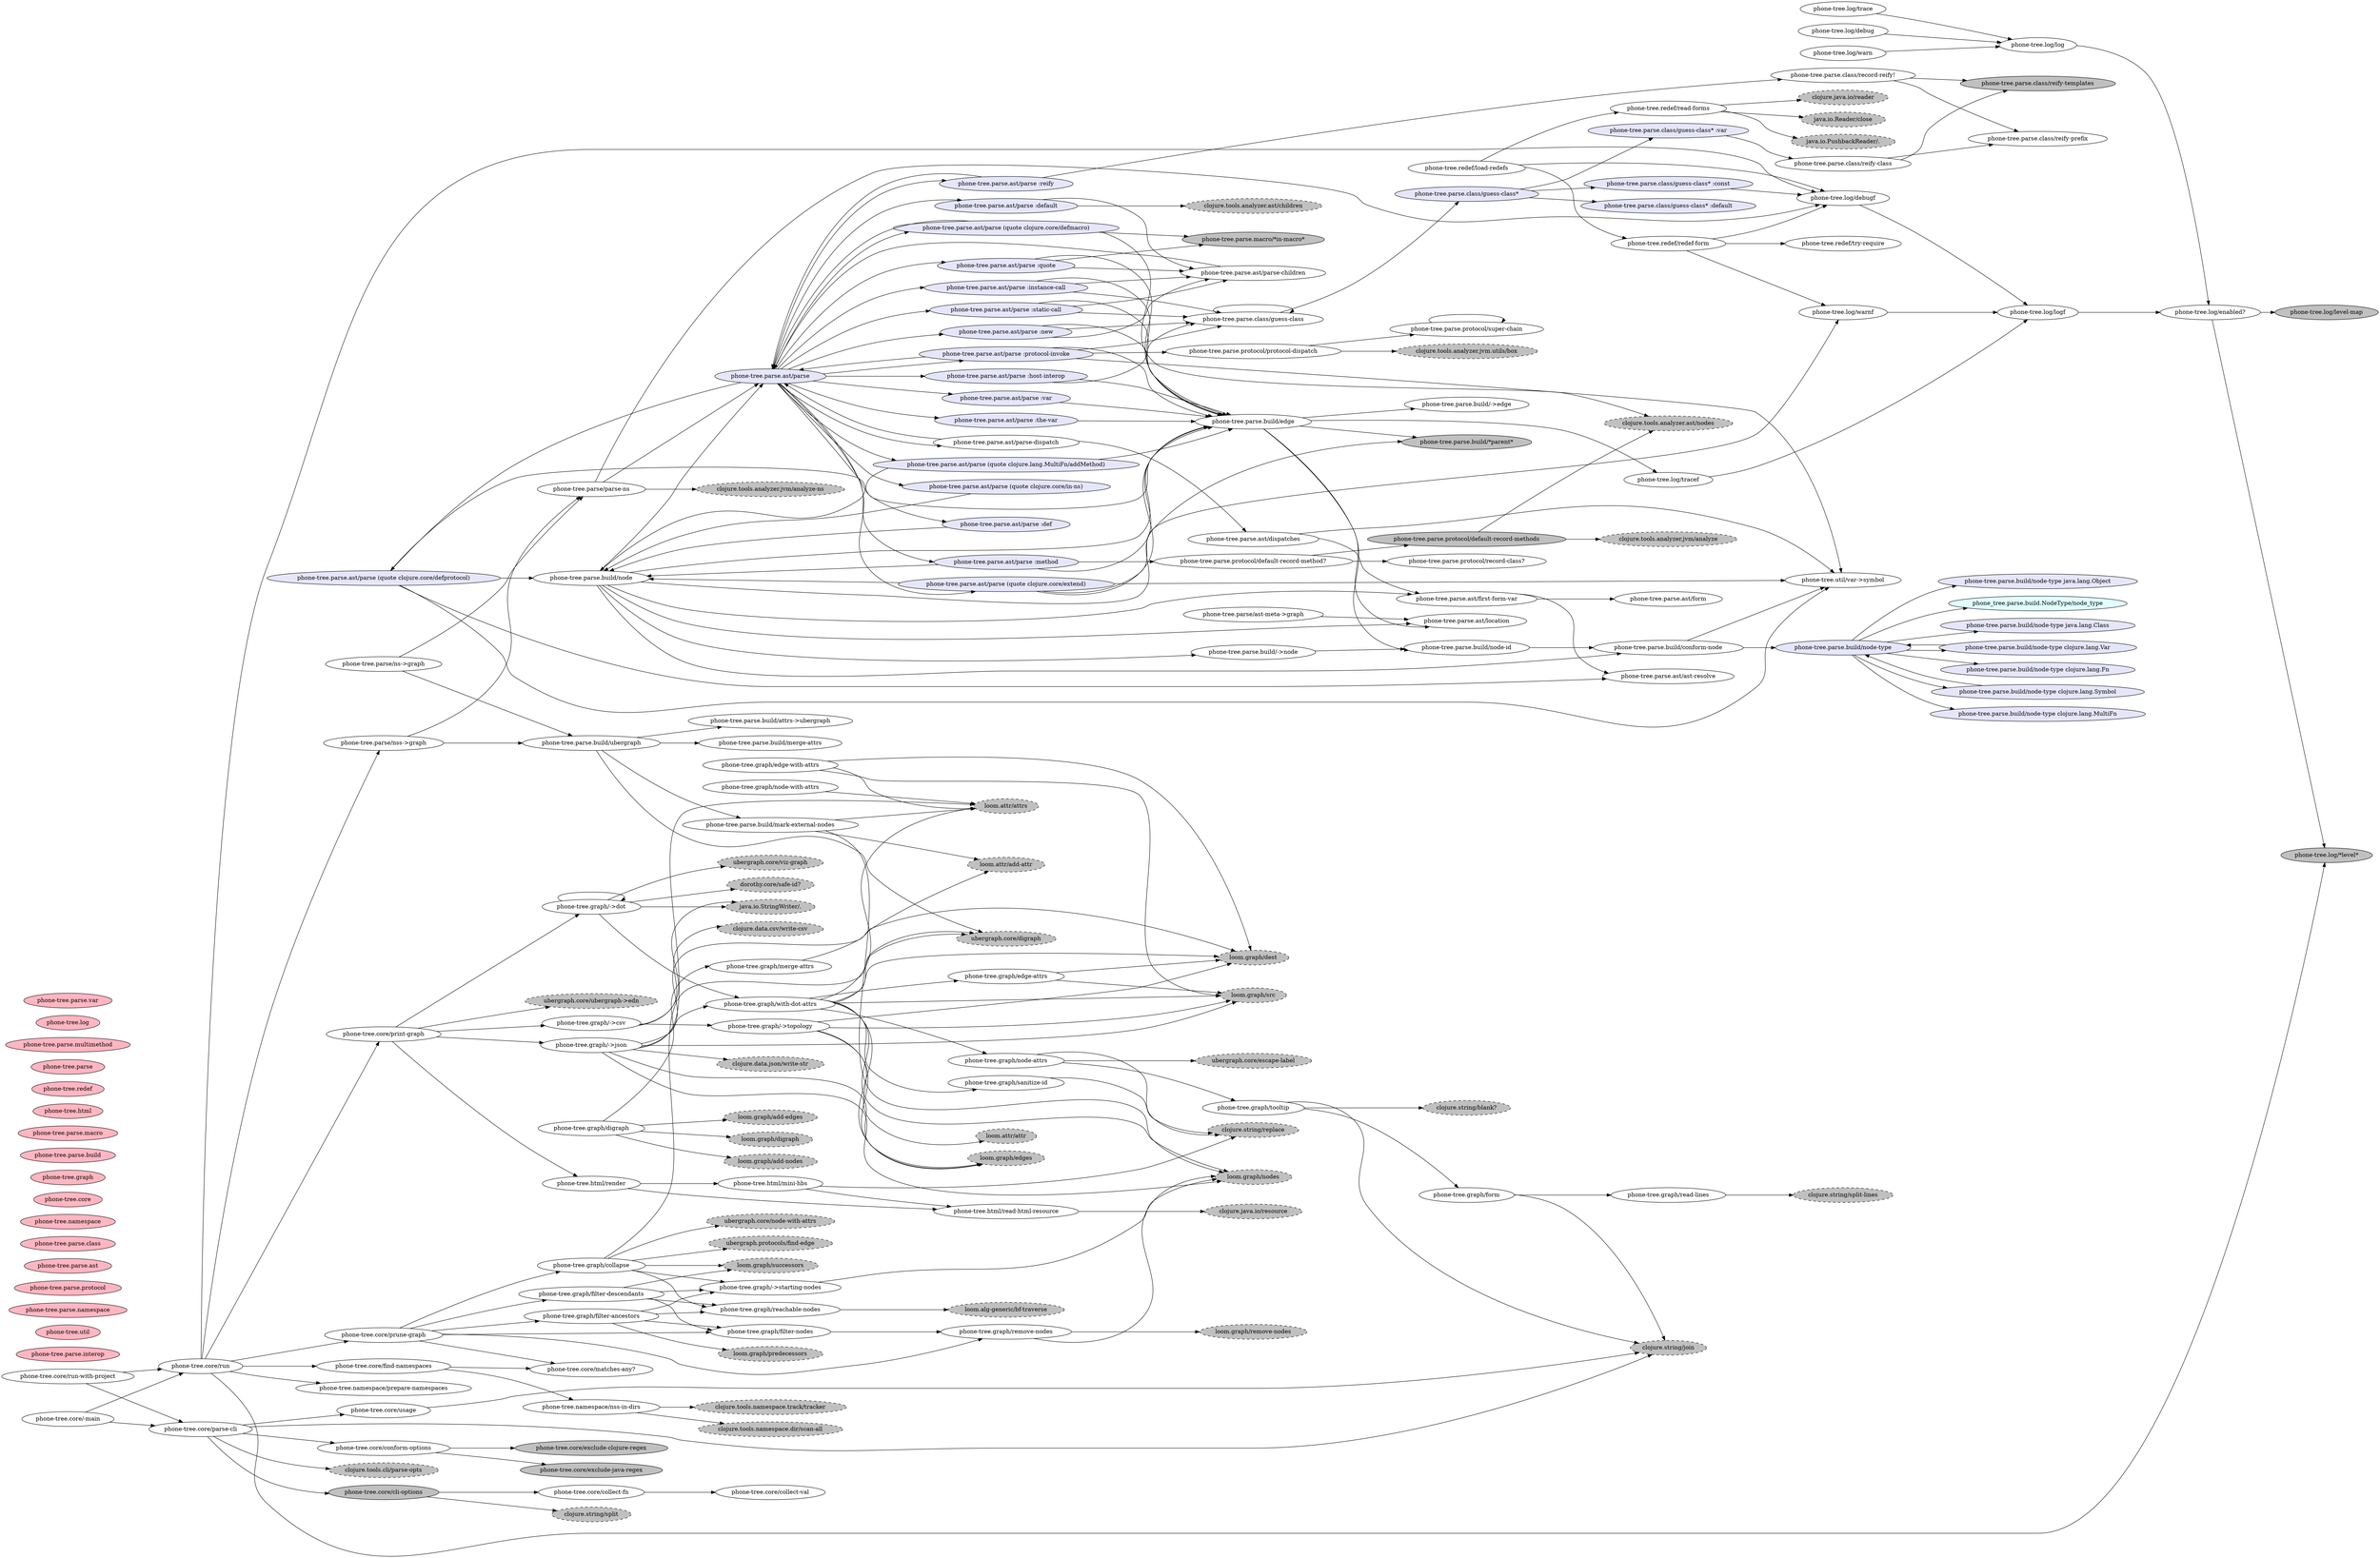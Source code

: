 digraph {
graph ["layout"="dot","rankdir"="LR"];
"phone-tree.parse.ast/dispatches" ["fillcolor"="white","style"="filled","class"="node function","tooltip"="file:/Users/mike/code/phone-tree/phone-tree/src/phone_tree/parse/ast.clj, line 35\n(defn dispatches\n  \"Returns a seq of potential dispatch vals for an `ast` node, in decreasing\n  precedence:\n\n  - the java method for an `:instance-call` or `:static-call` node\n    (as a symbol: 'java.class/method-name)\n  - the clojure function for an `:invoke` node\n    (as a symbol: 'clojure.ns/fn-name)\n  - the clojure function or macro in the original form, for any node\n    (as a symbol: 'clojure.ns/fn-name)\n  - the ast `:op`, for any node (a keyword)\"\n  [{:keys [op] :as ast}]\n  (->> [;; java.class/method-name\n        (when (#{:instance-call :static-call} op)\n          (when-let [cls (:class ast)]\n            (symbol (.getName cls) (str (:method ast)))))\n        ;; clojure.ns/fn-name\n        (when (= :invoke op)\n          (some-> ast :fn :var util/var->symbol))\n        ;; first var in the original form (a macro or function)\n        (some-> (first-form-var ast) util/var->symbol)\n        ;; raw op\n        op]\n       (filter identity)\n       (distinct)))","label"="phone-tree.parse.ast/dispatches"];
"phone-tree.parse.ast/parse _reify" ["fillcolor"="lavender","style"="filled","class"="node multimethod","tooltip"="file:/Users/mike/code/phone-tree/phone-tree/src/phone_tree/parse/class.clj, line 51\n(defmethod ast/parse :reify\n  [ast]\n  (record-reify! (:class-name ast) (meta (:form ast)))\n  ;; call the default method\n  ((get-method ast/parse :default) ast))","label"="phone-tree.parse.ast/parse :reify"];
"clojure.tools.namespace.dir/scan-all" ["fillcolor"="gray","style"="filled,dashed","class"="node","label"="clojure.tools.namespace.dir/scan-all"];
"phone-tree.graph/read-lines" ["fillcolor"="white","style"="filled","class"="node function","tooltip"="file:/Users/mike/code/phone-tree/phone-tree/src/phone_tree/graph.clj, line 108\n(def read-lines (memoize (comp vec str/split-lines slurp)))","label"="phone-tree.graph/read-lines"];
"phone-tree.graph/edge-with-attrs" ["fillcolor"="white","style"="filled","class"="node function","tooltip"="file:/Users/mike/code/phone-tree/phone-tree/src/phone_tree/graph.clj, line 21\n(defn edge-with-attrs [g edge]\n  [(lg/src edge) (lg/dest edge) (or (la/attrs g edge) {})])","label"="phone-tree.graph/edge-with-attrs"];
"phone-tree.parse.ast/parse _instance-call" ["fillcolor"="lavender","style"="filled","class"="node multimethod","tooltip"="file:/Users/mike/code/phone-tree/phone-tree/src/phone_tree/parse/interop.clj, line 9\n(defmethod ast/parse :instance-call\n  [{:keys [instance method args] :as ast}]\n  (let [cls (or (guess-class instance)\n                (guess-class ast)\n                java.lang.Object)\n        ;; method is already munged if this is from a clojure protocol\n        method-sym (symbol (.getName cls) (str method))]\n    (concat ;; edge to the protocol fn itself\n            (build/edge ast {:dest method-sym})\n            ;; args are parsed as children of the enclosing scope\n            (ast/parse-children instance args))))","label"="phone-tree.parse.ast/parse :instance-call"];
"phone-tree.graph/node-with-attrs" ["fillcolor"="white","style"="filled","class"="node function","tooltip"="file:/Users/mike/code/phone-tree/phone-tree/src/phone_tree/graph.clj, line 18\n(defn node-with-attrs [g n]\n  [n (or (la/attrs g n) {})])","label"="phone-tree.graph/node-with-attrs"];
"phone-tree.log/debug" ["fillcolor"="white","style"="filled","class"="node function","tooltip"="file:/Users/mike/code/phone-tree/phone-tree/src/phone_tree/log.clj, line 22\n(def debug (partial log :debug))","label"="phone-tree.log/debug"];
"phone-tree.core/parse-cli" ["fillcolor"="white","style"="filled","class"="node function","tooltip"="file:/Users/mike/code/phone-tree/phone-tree/src/phone_tree/core.clj, line 114\n(defn parse-cli [args]\n  (let [{:keys [options arguments errors summary]} (cli/parse-opts args cli-options)]\n    (cond\n      (:help options)\n      {:exit 0, :message (usage summary)}\n      errors\n      {:exit 1, :message (str/join \"\\n\" errors)}\n      :else\n      (conform-options options arguments))))","label"="phone-tree.core/parse-cli"];
"phone-tree.parse.class/reify-prefix" ["fillcolor"="white","style"="filled","class"="node function","tooltip"="file:/Users/mike/code/phone-tree/phone-tree/src/phone_tree/parse/class.clj, line 22\n(defn reify-prefix\n  \"Returns the prefix for a reify class.\n\n  Reify classes are inner classes of the namespace (and optionally, the\n  function) they are defined in. e.g.:\n\n    my.ns$reify__123456\n    my.ns$my_fn$reify__123456\n\n  The prefix is everything up to and including \\\"reify\\\"\"\n  [cls]\n  (some->> cls .getName (re-find #\"^.*\\$reify\")))","label"="phone-tree.parse.class/reify-prefix"];
"phone-tree.core/exclude-clojure-regex" ["fillcolor"="gray","style"="filled","class"="node","tooltip"="file:/Users/mike/code/phone-tree/phone-tree/src/phone_tree/core.clj, line 27\n(def exclude-clojure-regex #\"clojure\\.(core/|lang\\.).*\")","label"="phone-tree.core/exclude-clojure-regex"];
"phone-tree.parse.ast/ast-resolve" ["fillcolor"="white","style"="filled","class"="node function","tooltip"="file:/Users/mike/code/phone-tree/phone-tree/src/phone_tree/parse/ast.clj, line 17\n(defn ast-resolve\n  \"Like ns-resolve, but using the :ns from the ast's :env\"\n  [ast sym]\n  (when-let [env-ns (some-> ast :env :ns find-ns)]\n    (when (symbol? sym)\n      (ns-resolve env-ns sym))))","label"="phone-tree.parse.ast/ast-resolve"];
"phone-tree.core/print-graph" ["fillcolor"="white","style"="filled","class"="node function","tooltip"="file:/Users/mike/code/phone-tree/phone-tree/src/phone_tree/core.clj, line 149\n(defn print-graph [g opts]\n  (case (:format opts)\n    :edn (prn (uber/ubergraph->edn g))\n    :dot (println (graph/->dot g (:dot-attr opts)))\n    :html (println (html/render (graph/->json g)))\n    :csv (println (graph/->csv g))))","label"="phone-tree.core/print-graph"];
"phone-tree.redef/try-require" ["fillcolor"="white","style"="filled","class"="node function","tooltip"="file:/Users/mike/code/phone-tree/phone-tree/src/phone_tree/redef.clj, line 15\n(defn try-require [& args]\n  (try\n    (apply require args)\n    true\n    (catch java.io.FileNotFoundException _\n      false)))","label"="phone-tree.redef/try-require"];
"phone-tree.parse.ast/parse _static-call" ["fillcolor"="lavender","style"="filled","class"="node multimethod","tooltip"="file:/Users/mike/code/phone-tree/phone-tree/src/phone_tree/parse/interop.clj, line 41\n(defmethod ast/parse :static-call\n  [{:keys [class method args] :as ast}]\n  ;; java static method invocations\n  (let [cls (or (guess-class ast)\n                class\n                java.lang.Object)\n        method-sym (symbol (.getName cls) (str method))]\n    (concat ;; edge to the method\n            (build/edge ast {:dest method-sym})\n            ;; args are parsed as children of the enclosing scope\n            (ast/parse-children args))))","label"="phone-tree.parse.ast/parse :static-call"];
"clojure.string/join" ["fillcolor"="gray","style"="filled,dashed","class"="node","label"="clojure.string/join"];
"loom.graph/add-edges" ["fillcolor"="gray","style"="filled,dashed","class"="node","label"="loom.graph/add-edges"];
"phone-tree.parse.interop" ["fillcolor"="lightpink","style"="filled","class"="node namespace","tooltip"="file:/Users/mike/code/phone-tree/phone-tree/src/phone_tree/parse/interop.clj, line 1\n(ns phone-tree.parse.interop\n  \"Interop call parsing.\"\n  (:require [phone-tree.parse.ast :as ast]\n            [phone-tree.parse.build :as build]\n            [phone-tree.parse.class :refer [guess-class]]))","label"="phone-tree.parse.interop"];
"loom.graph/nodes" ["fillcolor"="gray","style"="filled,dashed","class"="node","label"="loom.graph/nodes"];
"phone-tree.parse.ast/parse-children" ["fillcolor"="white","style"="filled","class"="node function","tooltip"="file:/Users/mike/code/phone-tree/phone-tree/src/phone_tree/parse/ast.clj, line 81\n(defn parse-children\n  \"Parses any combination of ast nodes or sequences of ast nodes.\"\n  [& children]\n  (mapcat parse (flatten children)))","label"="phone-tree.parse.ast/parse-children"];
"phone-tree.core/conform-options" ["fillcolor"="white","style"="filled","class"="node function","tooltip"="file:/Users/mike/code/phone-tree/phone-tree/src/phone_tree/core.clj, line 108\n(defn conform-options [opts args]\n  (cond-> opts\n    (seq args) (assoc :source-paths args)\n    (not (:include-clojure opts)) (update :exclude-node (fnil conj []) exclude-clojure-regex)\n    (not (:include-java opts)) (update :exclude-node (fnil conj []) exclude-java-regex)))","label"="phone-tree.core/conform-options"];
"phone-tree.core/usage" ["fillcolor"="white","style"="filled","class"="node function","tooltip"="file:/Users/mike/code/phone-tree/phone-tree/src/phone_tree/core.clj, line 100\n(defn usage [options-summary]\n  (->> [\"Usage: lein phone-tree [options] [source-paths]\"\n        \"\"\n        \"Options:\"\n        options-summary\n        \"\"]\n       (str/join \"\\n\")))","label"="phone-tree.core/usage"];
"phone-tree.util" ["fillcolor"="lightpink","style"="filled","class"="node namespace","tooltip"="file:/Users/mike/code/phone-tree/phone-tree/src/phone_tree/util.clj, line 1\n(ns phone-tree.util)","label"="phone-tree.util"];
"phone-tree.parse.ast/parse (quote clojure.core/defprotocol)" ["fillcolor"="lavender","style"="filled","class"="node multimethod","tooltip"="file:/Users/mike/code/phone-tree/phone-tree/src/phone_tree/parse/protocol.clj, line 58\n(defmethod ast/parse 'clojure.core/defprotocol\n  [{:keys [result] :as ast}]\n  (when-let [protocol (some-> (ast/ast-resolve ast result) var-get)]\n    ;; pull all the methods off the protocol definition itself\n    (flatten\n     (for [k (keys (:method-builders protocol))]\n       (let [protocol-fn (util/var->symbol k)\n             interface-fn (symbol (.getName (:on-interface protocol))\n                                  (munge (name protocol-fn)))]\n         (concat ;; the interface method (no body, it's just a protocol)\n                 (build/node ast interface-fn)\n\n                 ;; the clojure function (no body, it's just a protocol)\n                 (build/node ast protocol-fn)\n\n                 ;; the `:method` op, which is used for method implementations\n                 ;; in deftype and defrecord, only knows about the interface\n                 ;; method, not the clojure protocol function. So it's simplest\n                 ;; to have all the calls go through the java interface, e.g.\n                 ;;\n                 ;;   deftype ------\\\n                 ;;                  inferface method\n                 ;;   protocol fn --/\n                 ;;\n                 (build/edge ast {:src protocol-fn, :dest interface-fn})))))))","label"="phone-tree.parse.ast/parse (quote clojure.core/defprotocol)"];
"phone-tree.redef/redef-form" ["fillcolor"="white","style"="filled","class"="node function","tooltip"="file:/Users/mike/code/phone-tree/phone-tree/src/phone_tree/redef.clj, line 22\n(defn redef-form\n  \"Redefines a form. Expects a def-style form with a fully-qualified symbol.\n\n  Ignores any redefs for namespaces that are not in the classpath.\"\n  [[head qualified-sym & body :as form]]\n  (let [sym-ns (symbol (namespace qualified-sym))\n        sym-name (symbol (name qualified-sym))\n        form-to-eval (cons head (cons sym-name body))]\n    ;; redefs should survive `require`, since we've already required the\n    ;; namespace here, but they definitely _won't_ survive :reload\n    (if (try-require sym-ns)\n      (binding [*ns* (find-ns sym-ns)]\n        (log/debugf \"Redefining %s\" qualified-sym)\n        (when (= 'defmulti head) (ns-unmap *ns* sym-name))\n        (eval form-to-eval))\n      (log/warnf \"Skipping redef %s: unable to require %s\" qualified-sym sym-ns))))","label"="phone-tree.redef/redef-form"];
"phone-tree.graph/sanitize-id" ["fillcolor"="white","style"="filled","class"="node function","tooltip"="file:/Users/mike/code/phone-tree/phone-tree/src/phone_tree/graph.clj, line 105\n(defn sanitize-id [id]\n  (str/replace id \":\" \"_\"))","label"="phone-tree.graph/sanitize-id"];
"loom.attr/add-attr" ["fillcolor"="gray","style"="filled,dashed","class"="node","label"="loom.attr/add-attr"];
"ubergraph.core/viz-graph" ["fillcolor"="gray","style"="filled,dashed","class"="node","label"="ubergraph.core/viz-graph"];
"phone-tree.graph/collapse" ["fillcolor"="white","style"="filled","class"="node function","tooltip"="file:/Users/mike/code/phone-tree/phone-tree/src/phone_tree/graph.clj, line 84\n(defn collapse\n  \"Returns a graph that only contains `starting-nodes` (a coll or node\n  filtering function). Intermediate edges and nodes are collapsed.\"\n  [g starting-nodes-or-fn]\n  (let [starting-nodes (set (->starting-nodes g starting-nodes-or-fn))\n        edges (for [start starting-nodes\n                    end (->> (reachable-nodes (uber/successors g) #{start})\n                             (filter starting-nodes))\n                    ;; this would include self-edges by default (since\n                    ;; reachable-nodes also includes starting nodes), so don't\n                    ;; include the self-edge unless it actually exists\n                    :when (or (not= start end)\n                              (uber/find-edge g start end))]\n                [start end])\n        nodes (->> (reduce into starting-nodes edges)\n                   (map #(uber/node-with-attrs g %)))]\n    (apply uber/digraph (concat nodes edges))))","label"="phone-tree.graph/collapse"];
"phone-tree.core/collect-fn" ["fillcolor"="white","style"="filled","class"="node function","tooltip"="file:/Users/mike/code/phone-tree/phone-tree/src/phone_tree/core.clj, line 23\n(defn collect-fn [m k v]\n  (update m k collect-val v))","label"="phone-tree.core/collect-fn"];
"phone-tree.parse.ast/first-form-var" ["fillcolor"="white","style"="filled","class"="node function","tooltip"="file:/Users/mike/code/phone-tree/phone-tree/src/phone_tree/parse/ast.clj, line 24\n(defn first-form-var\n  \"Returns the first item of the original form, if it is a var used in a\n  function or macro call position.\"\n  [ast]\n  ;; If the original form was a macro, :raw-forms is a sequence of\n  ;; macroexpansions, so the first one is the original form. If the original\n  ;; form was not a macro, :form is the original form.\n  (let [raw-form (form ast)]\n    (when (list? raw-form)\n      (ast-resolve ast (first raw-form)))))","label"="phone-tree.parse.ast/first-form-var"];
"phone-tree.core/-main" ["fillcolor"="white","style"="filled","class"="node function","tooltip"="file:/Users/mike/code/phone-tree/phone-tree/src/phone_tree/core.clj, line 171\n(defn -main [& args]\n  (run (parse-cli args)))","label"="phone-tree.core/-main"];
"phone-tree.parse.class/guess-class" ["fillcolor"="white","style"="filled","class"="node function","tooltip"="file:/Users/mike/code/phone-tree/phone-tree/src/phone_tree/parse/class.clj, line 79\n(defn guess-class\n  \"Returns the best guess return class for this ast node.\n\n  Ignores java.lang.Object\"\n  [ast]\n  ;; TODO: I think :class is not necessarily correct here: might need to be\n  ;; (guess-class (:class ast))?\n  #_(prn \"guess-class\"\n       (:form ast)\n       (select-keys (:env ast) [:file :line])\n       [(guess-class* ast)\n        (:class ast)\n        (:o-tag ast)\n        (:tag ast)])\n  (->> (keep #(% ast) [guess-class* :class :o-tag :tag])\n       (keep #(cond\n                (class? %) %\n                (map? %) (guess-class %)))\n       (remove #{java.lang.Object})\n       first))","label"="phone-tree.parse.class/guess-class"];
"phone-tree.parse.ast/parse _method" ["fillcolor"="lavender","style"="filled","class"="node multimethod","tooltip"="file:/Users/mike/code/phone-tree/phone-tree/src/phone_tree/parse/protocol.clj, line 87\n(defmethod ast/parse :method\n  [{:keys [this interface name body] :as ast}]\n  ;; - name is the method's name\n  ;; - interface is method's interface (usually attached to a protocol)\n  ;; - tag is the class (to dispatch on)\n  ;; - body is the method's body\n  (when-not (default-record-method? ast)\n    (let [fn-name (munge (str name))\n          interface-fn (symbol (.getName interface) fn-name)\n          class-fn (symbol (.getName (:tag this)) fn-name)]\n      (concat ;; the class method\n              (build/node ast class-fn body)\n              ;; a call from the interface-fn to the class method\n              ;; this is equivalent to multimethod dispatch (on class)\n              (build/edge ast {:src interface-fn, :dest class-fn})))))","label"="phone-tree.parse.ast/parse :method"];
"phone-tree.graph/tooltip" ["fillcolor"="white","style"="filled","class"="node function","tooltip"="file:/Users/mike/code/phone-tree/phone-tree/src/phone_tree/graph.clj, line 115\n(defn tooltip [{:keys [locations]}]\n  (->> (map (fn [{:keys [file line] :as location}]\n              (format \"%s, line %s\\n%s\" file line (form location))) locations)\n       (remove str/blank?)\n       (str/join \"\\n\\n\")\n       (not-empty)))","label"="phone-tree.graph/tooltip"];
"clojure.tools.namespace.track/tracker" ["fillcolor"="gray","style"="filled,dashed","class"="node","label"="clojure.tools.namespace.track/tracker"];
"phone-tree.parse.build/node-type clojure.lang.Symbol" ["fillcolor"="lavender","style"="filled","class"="node protocol-fn","tooltip"="file:/Users/mike/code/phone-tree/phone-tree/src/phone_tree/parse/build.clj, line 16\n(extend-protocol NodeType\n  clojure.lang.MultiFn\n  (node-type [_] :multimethod)\n  clojure.lang.Fn\n  (node-type [_] :function)\n  #_#_clojure.core.async.impl.protocols.Channel\n  (node-type [_] :channel)\n  java.lang.Class\n  (node-type [_] :class)\n  clojure.lang.Var\n  (node-type [v]\n    (cond\n      (:macro (meta v)) :macro\n      (:protocol (meta v)) :protocol-fn\n      :else (node-type (var-get v))))\n  clojure.lang.Symbol\n  (node-type [s]\n    (let [v (ns-resolve 'clojure.core s)]\n      (cond\n        v (node-type v)\n        (find-ns s) :namespace\n        (and (namespace s) (class? (ns-resolve 'clojure.core (symbol (namespace s))))) :method\n        :else nil)))\n  ;; Defaults\n  java.lang.Object\n  (node-type [_] nil)\n  nil\n  (node-type [_] nil))","label"="phone-tree.parse.build/node-type clojure.lang.Symbol"];
"phone-tree.graph/form" ["fillcolor"="white","style"="filled","class"="node function","tooltip"="file:/Users/mike/code/phone-tree/phone-tree/src/phone_tree/graph.clj, line 110\n(defn form [{:keys [file line end-line]}]\n  (let [block (subvec (read-lines file) (dec line) end-line)]\n    ;; TODO: do we care about column and end-column?\n    (str/join \"\\n\" block)))","label"="phone-tree.graph/form"];
"clojure.tools.cli/parse-opts" ["fillcolor"="gray","style"="filled,dashed","class"="node","label"="clojure.tools.cli/parse-opts"];
"ubergraph.core/node-with-attrs" ["fillcolor"="gray","style"="filled,dashed","class"="node","label"="ubergraph.core/node-with-attrs"];
"loom.graph/digraph" ["fillcolor"="gray","style"="filled,dashed","class"="node","label"="loom.graph/digraph"];
"phone-tree.graph/digraph" ["fillcolor"="white","style"="filled","class"="node function","tooltip"="file:/Users/mike/code/phone-tree/phone-tree/src/phone_tree/graph.clj, line 24\n(defn digraph\n  \"loom.graph/digraph wrapper that allows nodes and edges to have attrs\"\n  [& nodes-and-edges]\n  (reduce (fn [g init]\n            (cond\n              (not (sequential? init)) (lg/add-nodes g init)\n              (map? (second init)) (-> g\n                                       (lg/add-nodes (first init))\n                                       (merge-attrs (first init) (second init)))\n              :else (-> g\n                        (lg/add-edges (take 2 init))\n                        (merge-attrs (vec (take 2 init)) (nth init 2 nil)))))\n          (lg/digraph)\n          nodes-and-edges))","label"="phone-tree.graph/digraph"];
"phone-tree.graph/filter-ancestors" ["fillcolor"="white","style"="filled","class"="node function","tooltip"="file:/Users/mike/code/phone-tree/phone-tree/src/phone_tree/graph.clj, line 77\n(defn filter-ancestors\n  \"Returns a graph with nodes and edges that are ancestors of `starting-nodes`\n  (a coll or node filtering function).\"\n  [g starting-nodes-or-fn]\n  (let [starting-nodes (->starting-nodes g starting-nodes-or-fn)]\n    (filter-nodes g (reachable-nodes (uber/predecessors g) starting-nodes))))","label"="phone-tree.graph/filter-ancestors"];
"dorothy.core/safe-id?" ["fillcolor"="gray","style"="filled,dashed","class"="node","label"="dorothy.core/safe-id?"];
"phone-tree.graph/merge-attrs" ["fillcolor"="white","style"="filled","class"="node function","tooltip"="file:/Users/mike/code/phone-tree/phone-tree/src/phone_tree/graph.clj, line 13\n(defn merge-attrs [g node-or-edge attrs]\n  (reduce-kv (fn [g k v] (la/add-attr g node-or-edge k v))\n             g\n             attrs))","label"="phone-tree.graph/merge-attrs"];
"phone-tree.html/mini-hbs" ["fillcolor"="white","style"="filled","class"="node function","tooltip"="file:/Users/mike/code/phone-tree/phone-tree/src/phone_tree/html.clj, line 9\n(defn mini-hbs\n  \"Mini hbs renderer\"\n  [template context]\n  (-> template\n      (str/replace #\"\\{\\{>\\s*(\\S+)\\s*\\}\\}\" (fn [[_ file]]\n                                             (read-html-resource file)))\n      (str/replace #\"\\{\\{\\s*(\\S+)\\s*\\}\\}\" (fn [[_ k]]\n                                            (get context (keyword k))))))","label"="phone-tree.html/mini-hbs"];
"phone-tree.graph/filter-descendants" ["fillcolor"="white","style"="filled","class"="node function","tooltip"="file:/Users/mike/code/phone-tree/phone-tree/src/phone_tree/graph.clj, line 70\n(defn filter-descendants\n  \"Returns a graph with nodes and edges that are descendants of `starting-nodes`\n  (a coll or node filtering function).\"\n  [g starting-nodes-or-fn]\n  (let [starting-nodes (->starting-nodes g starting-nodes-or-fn)]\n    (filter-nodes g (reachable-nodes (uber/successors g) starting-nodes))))","label"="phone-tree.graph/filter-descendants"];
"loom.graph/remove-nodes" ["fillcolor"="gray","style"="filled,dashed","class"="node","label"="loom.graph/remove-nodes"];
"phone-tree.graph/->csv" ["fillcolor"="white","style"="filled","class"="node function","tooltip"="file:/Users/mike/code/phone-tree/phone-tree/src/phone_tree/graph.clj, line 205\n(defn ->csv\n  \"Returns csv output\"\n  [g]\n  (let [topology (->topology g)\n        lines (map flatten topology)\n        writer (java.io.StringWriter.)]\n    (csv/write-csv writer lines)\n    (str writer)))","label"="phone-tree.graph/->csv"];
"phone-tree.parse.namespace" ["fillcolor"="lightpink","style"="filled","class"="node namespace","tooltip"="file:/Users/mike/code/phone-tree/phone-tree/src/phone_tree/parse/namespace.clj, line 1\n(ns phone-tree.parse.namespace\n  \"Clojure namespace parsing.\"\n  (:require [phone-tree.parse.ast :as ast]\n            [phone-tree.parse.build :as build]))","label"="phone-tree.parse.namespace"];
"phone-tree.parse.build/node-type clojure.lang.MultiFn" ["fillcolor"="lavender","style"="filled","class"="node protocol-fn","tooltip"="file:/Users/mike/code/phone-tree/phone-tree/src/phone_tree/parse/build.clj, line 16\n(extend-protocol NodeType\n  clojure.lang.MultiFn\n  (node-type [_] :multimethod)\n  clojure.lang.Fn\n  (node-type [_] :function)\n  #_#_clojure.core.async.impl.protocols.Channel\n  (node-type [_] :channel)\n  java.lang.Class\n  (node-type [_] :class)\n  clojure.lang.Var\n  (node-type [v]\n    (cond\n      (:macro (meta v)) :macro\n      (:protocol (meta v)) :protocol-fn\n      :else (node-type (var-get v))))\n  clojure.lang.Symbol\n  (node-type [s]\n    (let [v (ns-resolve 'clojure.core s)]\n      (cond\n        v (node-type v)\n        (find-ns s) :namespace\n        (and (namespace s) (class? (ns-resolve 'clojure.core (symbol (namespace s))))) :method\n        :else nil)))\n  ;; Defaults\n  java.lang.Object\n  (node-type [_] nil)\n  nil\n  (node-type [_] nil))","label"="phone-tree.parse.build/node-type clojure.lang.MultiFn"];
"phone-tree.log/warnf" ["fillcolor"="white","style"="filled","class"="node function","tooltip"="file:/Users/mike/code/phone-tree/phone-tree/src/phone_tree/log.clj, line 34\n(def warnf (partial logf :warn))","label"="phone-tree.log/warnf"];
"phone-tree.parse.build/node-type" ["fillcolor"="lavender","style"="filled","class"="node protocol-fn","tooltip"="file:/Users/mike/code/phone-tree/phone-tree/src/phone_tree/parse/build.clj, line 13\n(defprotocol NodeType\n  (node-type [this]))","label"="phone-tree.parse.build/node-type"];
"phone-tree.core/prune-graph" ["fillcolor"="white","style"="filled","class"="node function","tooltip"="file:/Users/mike/code/phone-tree/phone-tree/src/phone_tree/core.clj, line 136\n(defn prune-graph [g opts]\n  (if-let [collapse (:collapse opts)]\n    ;; collapse is a special case\n    (graph/collapse g (partial matches-any? collapse))\n    ;; otherwise prune\n    (let [{:keys [include-node exclude-node]} opts\n          {:keys [include-ancestors include-descendants]} opts]\n      (cond-> g\n        (seq include-node) (graph/filter-nodes (partial matches-any? include-node))\n        (seq exclude-node) (graph/remove-nodes (partial matches-any? exclude-node))\n        (seq include-ancestors) (graph/filter-ancestors (partial matches-any? include-ancestors))\n        (seq include-descendants) (graph/filter-descendants (partial matches-any? include-descendants))))))","label"="phone-tree.core/prune-graph"];
"phone-tree.parse.class/guess-class* _default" ["fillcolor"="lavender","style"="filled","class"="node multimethod","tooltip"="file:/Users/mike/code/phone-tree/phone-tree/src/phone_tree/parse/class.clj, line 61\n(defmethod guess-class* :default\n  [_]\n  nil)","label"="phone-tree.parse.class/guess-class* :default"];
"phone-tree.core/matches-any?" ["fillcolor"="white","style"="filled","class"="node function","tooltip"="file:/Users/mike/code/phone-tree/phone-tree/src/phone_tree/core.clj, line 126\n(defn matches-any? [regexes s]\n  (seq (filter #(re-matches % s) regexes)))","label"="phone-tree.core/matches-any?"];
"clojure.java.io/resource" ["fillcolor"="gray","style"="filled,dashed","class"="node","label"="clojure.java.io/resource"];
"phone-tree.core/run-with-project" ["fillcolor"="white","style"="filled","class"="node function","tooltip"="file:/Users/mike/code/phone-tree/phone-tree/src/phone_tree/core.clj, line 168\n(defn run-with-project [project-opts & args]\n  (run (merge project-opts (parse-cli args))))","label"="phone-tree.core/run-with-project"];
"phone-tree.redef/read-forms" ["fillcolor"="white","style"="filled","class"="node function","tooltip"="file:/Users/mike/code/phone-tree/phone-tree/src/phone_tree/redef.clj, line 6\n(defn read-forms\n  \"Reads all forms in a file.\"\n  [filename]\n  (with-open [r (io/reader filename)]\n    (let [pbr (java.io.PushbackReader. r)]\n      (doall\n        (take-while #(not= ::EOF %)\n                    (repeatedly #(read {:eof ::EOF} pbr)))))))","label"="phone-tree.redef/read-forms"];
"phone-tree.namespace/nss-in-dirs" ["fillcolor"="white","style"="filled","class"="node function","tooltip"="file:/Users/mike/code/phone-tree/phone-tree/src/phone_tree/namespace.clj, line 18\n(defn nss-in-dirs\n  \"Return a map containing a list of all the project's namespaces.\"\n  [dirs]\n  (let [tracker (if (seq dirs)\n                  (apply dir/scan-all (track/tracker) dirs)\n                  (track/tracker))]\n    (::track/load tracker)))","label"="phone-tree.namespace/nss-in-dirs"];
"phone-tree.parse.build/edge" ["fillcolor"="white","style"="filled","class"="node function","tooltip"="file:/Users/mike/code/phone-tree/phone-tree/src/phone_tree/parse/build.clj, line 70\n(defn edge\n  \"Builds a graph edge, returning a sequence with a single edge.\"\n  [ast {:keys [src dest]}]\n  (if src\n    (list (->edge {:src (node-id src)\n                   :dest (node-id dest)\n                   :location (ast/location ast)}))\n    ;; make an edge from the current *parent* (or the namespace if it's a\n    ;; top-level form)\n    (when-let [parent (or *parent* (get-in ast [:env :ns]))]\n      (log/tracef \"Adding edge from *parent* %s (%s) to %s\" *parent* parent dest)\n      (recur ast {:src parent, :dest dest}))))","label"="phone-tree.parse.build/edge"];
"phone-tree.log/*level*" ["fillcolor"="gray","style"="filled","class"="node","tooltip"="file:/Users/mike/code/phone-tree/phone-tree/src/phone_tree/log.clj, line 4\n(def ^:dynamic *level* :warn)","label"="phone-tree.log/*level*"];
"clojure.tools.analyzer.jvm/analyze" ["fillcolor"="gray","style"="filled,dashed","class"="node","label"="clojure.tools.analyzer.jvm/analyze"];
"phone-tree.parse.ast/parse _quote" ["fillcolor"="lavender","style"="filled","class"="node multimethod","tooltip"="file:/Users/mike/code/phone-tree/phone-tree/src/phone_tree/parse/macro.clj, line 25\n(defmethod ast/parse :quote\n  [{:keys [expr] :as ast}]\n  (if (and *in-macro* (= :symbol (:type expr)))\n    (build/edge ast {:dest (:val expr)})\n    (ast/parse-children expr)))","label"="phone-tree.parse.ast/parse :quote"];
"phone-tree.parse.build/*parent*" ["fillcolor"="gray","style"="filled","class"="node","tooltip"="file:/Users/mike/code/phone-tree/phone-tree/src/phone_tree/parse/build.clj, line 10\n(def ^:dynamic *parent* nil)","label"="phone-tree.parse.build/*parent*"];
"phone-tree.parse.ast/parse _var" ["fillcolor"="lavender","style"="filled","class"="node multimethod","tooltip"="file:/Users/mike/code/phone-tree/phone-tree/src/phone_tree/parse/var.clj, line 17\n(defmethod ast/parse :var\n  [{:keys [var] :as ast}]\n  (build/edge ast {:dest var}))","label"="phone-tree.parse.ast/parse :var"];
"phone-tree.parse.build/node-type java.lang.Object" ["fillcolor"="lavender","style"="filled","class"="node protocol-fn","tooltip"="file:/Users/mike/code/phone-tree/phone-tree/src/phone_tree/parse/build.clj, line 16\n(extend-protocol NodeType\n  clojure.lang.MultiFn\n  (node-type [_] :multimethod)\n  clojure.lang.Fn\n  (node-type [_] :function)\n  #_#_clojure.core.async.impl.protocols.Channel\n  (node-type [_] :channel)\n  java.lang.Class\n  (node-type [_] :class)\n  clojure.lang.Var\n  (node-type [v]\n    (cond\n      (:macro (meta v)) :macro\n      (:protocol (meta v)) :protocol-fn\n      :else (node-type (var-get v))))\n  clojure.lang.Symbol\n  (node-type [s]\n    (let [v (ns-resolve 'clojure.core s)]\n      (cond\n        v (node-type v)\n        (find-ns s) :namespace\n        (and (namespace s) (class? (ns-resolve 'clojure.core (symbol (namespace s))))) :method\n        :else nil)))\n  ;; Defaults\n  java.lang.Object\n  (node-type [_] nil)\n  nil\n  (node-type [_] nil))","label"="phone-tree.parse.build/node-type java.lang.Object"];
"phone-tree.parse.ast/parse-dispatch" ["fillcolor"="white","style"="filled","class"="node function","tooltip"="file:/Users/mike/code/phone-tree/phone-tree/src/phone_tree/parse/ast.clj, line 63\n(defn parse-dispatch [ast]\n  ;; In order to return only the most specific of the possibilities returned by\n  ;; `dispatches`, we need to examine the actual defined methods\n  (->> (dispatches ast)\n       (filter (partial contains? (methods parse)))\n       (first)))","label"="phone-tree.parse.ast/parse-dispatch"];
"loom.graph/successors" ["fillcolor"="gray","style"="filled,dashed","class"="node","label"="loom.graph/successors"];
"phone-tree.parse.protocol/protocol-dispatch" ["fillcolor"="white","style"="filled","class"="node function","tooltip"="file:/Users/mike/code/phone-tree/phone-tree/src/phone_tree/parse/protocol.clj, line 41\n(defn protocol-dispatch\n  \"Finds the class that implements the given protocol.\"\n  [protocol cls]\n  (if (isa? cls (:on-interface protocol))\n    ;; If this is from a deftype or defrecord, the class _is_ the implementer\n    cls\n    ;; Otherwise search through superclasses\n    (and cls (->> (super-chain (box cls))\n                  (filter (partial get (:impls protocol)))\n                  first))))","label"="phone-tree.parse.protocol/protocol-dispatch"];
"phone-tree.parse.build/->node" ["fillcolor"="white","style"="filled","class"="node function","tooltip"="file:/Users/mike/code/phone-tree/phone-tree/src/phone_tree/parse/build.clj, line 64\n(defn ->node [attrs]\n  (assoc attrs :id (node-id attrs)))","label"="phone-tree.parse.build/->node"];
"phone-tree.parse.class/guess-class*" ["fillcolor"="lavender","style"="filled","class"="node multimethod","tooltip"="file:/Users/mike/code/phone-tree/phone-tree/src/phone_tree/parse/class.clj, line 59\n(defmulti guess-class* :op)","label"="phone-tree.parse.class/guess-class*"];
"loom.attr/attr" ["fillcolor"="gray","style"="filled,dashed","class"="node","label"="loom.attr/attr"];
"clojure.tools.analyzer.ast/children" ["fillcolor"="gray","style"="filled,dashed","class"="node","label"="clojure.tools.analyzer.ast/children"];
"phone-tree.parse.build/attrs->ubergraph" ["fillcolor"="white","style"="filled","class"="node function","tooltip"="file:/Users/mike/code/phone-tree/phone-tree/src/phone_tree/parse/build.clj, line 115\n(defn attrs->ubergraph [attrs]\n  (if (and (:src attrs) (:dest attrs))\n    ;; edge\n    [(:src attrs) (:dest attrs) (dissoc attrs :src :dest)]\n    ;; node\n    [(:id attrs) (dissoc attrs :id)]))","label"="phone-tree.parse.build/attrs->ubergraph"];
"clojure.string/split-lines" ["fillcolor"="gray","style"="filled,dashed","class"="node","label"="clojure.string/split-lines"];
"loom.graph/src" ["fillcolor"="gray","style"="filled,dashed","class"="node","label"="loom.graph/src"];
"phone-tree.html/read-html-resource" ["fillcolor"="white","style"="filled","class"="node function","tooltip"="file:/Users/mike/code/phone-tree/phone-tree/src/phone_tree/html.clj, line 6\n(defn read-html-resource [filename]\n  (slurp (io/resource (str \"html/\" filename))))","label"="phone-tree.html/read-html-resource"];
"phone_tree.parse.build.NodeType/node_type" ["fillcolor"="lightcyan","style"="filled","class"="node method","tooltip"="file:/Users/mike/code/phone-tree/phone-tree/src/phone_tree/parse/build.clj, line 13\n(defprotocol NodeType\n  (node-type [this]))","label"="phone_tree.parse.build.NodeType/node_type"];
"phone-tree.parse.ast/parse _protocol-invoke" ["fillcolor"="lavender","style"="filled","class"="node multimethod","tooltip"="file:/Users/mike/code/phone-tree/phone-tree/src/phone_tree/parse/protocol.clj, line 181\n(defmethod ast/parse :protocol-invoke\n  [{:keys [protocol-fn target args] :as ast}]\n  (let [protocol (-> protocol-fn :meta :protocol var-get)\n        protocol-fn (util/var->symbol (:var protocol-fn))\n        interface (:on-interface protocol)\n        target (guess-class target)\n        to (if (isa? target interface)\n             ;; class is an implementer -- use a class method\n             {:symbol (symbol (.getName target) (munge (name protocol-fn)))}\n             ;; class is not an implementer -- use the protocol function\n             ;; itself; if we have a class, attempt to find a dispatch value\n             (let [dispatch (protocol-dispatch protocol target)]\n               (cond-> {:symbol protocol-fn}\n                 dispatch (assoc :dispatch dispatch))))]\n    (concat ;; edge to the protocol fn itself\n            (build/edge ast {:dest to})\n            ;; any args should be parsed as if they were children of the\n            ;; enclosing scope\n            (mapcat ast/parse (cons target args)))))","label"="phone-tree.parse.ast/parse :protocol-invoke"];
"clojure.string/blank?" ["fillcolor"="gray","style"="filled,dashed","class"="node","label"="clojure.string/blank?"];
"phone-tree.parse.class/record-reify!" ["fillcolor"="white","style"="filled","class"="node function","tooltip"="file:/Users/mike/code/phone-tree/phone-tree/src/phone_tree/parse/class.clj, line 35\n(defn record-reify!\n  \"Records this reify form in `reify-templates`\n\n  Called during analysis of reify forms.\"\n  [cls metadata]\n  (let [prefix (reify-prefix cls)]\n    (when (and prefix metadata)\n      (swap! reify-templates assoc [prefix metadata] cls))))","label"="phone-tree.parse.class/record-reify!"];
"phone-tree.parse.class/guess-class* _const" ["fillcolor"="lavender","style"="filled","class"="node multimethod","tooltip"="file:/Users/mike/code/phone-tree/phone-tree/src/phone_tree/parse/class.clj, line 71\n(defmethod guess-class* :const\n  [ast]\n  (if (= :class (:type ast))\n    (:val ast) ;; TODO: there might be exceptions to this, e.g. record or type?\n    (do\n      (log/debugf \"guess-class with :const %s node: %s\" (:type ast) ast)\n      (class (:val ast)))))","label"="phone-tree.parse.class/guess-class* :const"];
"phone-tree.parse.protocol/super-chain" ["fillcolor"="white","style"="filled","class"="node function","tooltip"="file:/Users/mike/code/phone-tree/phone-tree/src/phone_tree/parse/protocol.clj, line 37\n(defn super-chain [^Class c]\n  (when c\n    (cons c (super-chain (.getSuperclass c)))))","label"="phone-tree.parse.protocol/super-chain"];
"phone-tree.parse.protocol/default-record-methods" ["fillcolor"="gray","style"="filled","class"="node","tooltip"="file:/Users/mike/code/phone-tree/phone-tree/src/phone_tree/parse/protocol.clj, line 15\n(def default-record-methods\n  (delay\n   (->> '(defrecord Test [])\n        ana.jvm/analyze\n        ana.ast/nodes\n        (filter (comp #{:method} :op))\n        (map (juxt :interface :name))\n        set)))","label"="phone-tree.parse.protocol/default-record-methods"];
"phone-tree.log/warn" ["fillcolor"="white","style"="filled","class"="node function","tooltip"="file:/Users/mike/code/phone-tree/phone-tree/src/phone_tree/log.clj, line 23\n(def warn (partial log :warn))","label"="phone-tree.log/warn"];
"phone-tree.core/exclude-java-regex" ["fillcolor"="gray","style"="filled","class"="node","tooltip"="file:/Users/mike/code/phone-tree/phone-tree/src/phone_tree/core.clj, line 28\n(def exclude-java-regex #\"java\\.(lang\\.|util\\.).*\")","label"="phone-tree.core/exclude-java-regex"];
"phone-tree.parse.protocol" ["fillcolor"="lightpink","style"="filled","class"="node namespace","tooltip"="file:/Users/mike/code/phone-tree/phone-tree/src/phone_tree/parse/protocol.clj, line 1\n(ns phone-tree.parse.protocol\n  \"Protocol, record, type, and reify parsing\"\n  (:require [clojure.tools.analyzer.jvm.utils :refer [box]]\n            [clojure.tools.analyzer.jvm :as ana.jvm]\n            [clojure.tools.analyzer.ast :as ana.ast]\n            [phone-tree.log :as log]\n            [phone-tree.parse.ast :as ast]\n            [phone-tree.parse.build :as build]\n            [phone-tree.parse.class :refer [guess-class]]\n            [phone-tree.util :as util]))","label"="phone-tree.parse.protocol"];
"clojure.string/split" ["fillcolor"="gray","style"="filled,dashed","class"="node","label"="clojure.string/split"];
"ubergraph.core/escape-label" ["fillcolor"="gray","style"="filled,dashed","class"="node","label"="ubergraph.core/escape-label"];
"phone-tree.graph/edge-attrs" ["fillcolor"="white","style"="filled","class"="node function","tooltip"="file:/Users/mike/code/phone-tree/phone-tree/src/phone_tree/graph.clj, line 122\n(defn edge-attrs [e attrs]\n  {:class \"edge\"\n   :tooltip (format \"%s -> %s\" (uber/src e) (uber/dest e))}\n  #_(let [tt (tooltip attrs)]\n    (cond-> {:class \"edge\"}\n      tt (assoc :tooltip (str/replace (uber/escape-label tt) \"\\n\" \"\\\\n\")))))","label"="phone-tree.graph/edge-attrs"];
"phone-tree.parse.ast" ["fillcolor"="lightpink","style"="filled","class"="node namespace","tooltip"="file:/Users/mike/code/phone-tree/phone-tree/src/phone_tree/parse/ast.clj, line 1\n(ns phone-tree.parse.ast\n  \"AST parsing functions\"\n  (:require [clojure.tools.analyzer.ast :as ana.ast]\n            [phone-tree.util :as util]))","label"="phone-tree.parse.ast"];
"phone-tree.parse.ast/parse _the-var" ["fillcolor"="lavender","style"="filled","class"="node multimethod","tooltip"="file:/Users/mike/code/phone-tree/phone-tree/src/phone_tree/parse/var.clj, line 23\n(defmethod ast/parse :the-var\n  [ast]\n  (build/edge ast {:dest (:var ast)}))","label"="phone-tree.parse.ast/parse :the-var"];
"phone-tree.parse.ast/location" ["fillcolor"="white","style"="filled","class"="node function","tooltip"="file:/Users/mike/code/phone-tree/phone-tree/src/phone_tree/parse/ast.clj, line 6\n(defn location\n  \"Selects the location metadata from an ast node.\"\n  [ast]\n  (select-keys (:env ast) [:file :ns :line :end-line :column :end-column]))","label"="phone-tree.parse.ast/location"];
"phone-tree.redef/load-redefs" ["fillcolor"="white","style"="filled","class"="node function","tooltip"="file:/Users/mike/code/phone-tree/phone-tree/src/phone_tree/redef.clj, line 39\n(defn load-redefs\n  [filename]\n  (log/debugf \"Loading redefs from %s\" filename)\n  (->> (read-forms filename)\n       (map redef-form)\n       (filter identity)\n       set))","label"="phone-tree.redef/load-redefs"];
"java.io.Reader/close" ["fillcolor"="gray","style"="filled,dashed","class"="node","label"="java.io.Reader/close"];
"java.io.StringWriter/." ["fillcolor"="gray","style"="filled,dashed","class"="node","label"="java.io.StringWriter/."];
"loom.alg-generic/bf-traverse" ["fillcolor"="gray","style"="filled,dashed","class"="node","label"="loom.alg-generic/bf-traverse"];
"phone-tree.parse.class/guess-class* _var" ["fillcolor"="lavender","style"="filled","class"="node multimethod","tooltip"="file:/Users/mike/code/phone-tree/phone-tree/src/phone_tree/parse/class.clj, line 65\n(defmethod guess-class* :var\n  [ast]\n  (let [v (var-get (:var ast))]\n    (or (reify-class v)\n        (class v))))","label"="phone-tree.parse.class/guess-class* :var"];
"phone-tree.graph/->topology" ["fillcolor"="white","style"="filled","class"="node function","tooltip"="file:/Users/mike/code/phone-tree/phone-tree/src/phone_tree/graph.clj, line 196\n(defn ->topology\n  \"Transforms a graph into a lein-topology compatible format:\n  a map of {[src dest] call-count}\"\n  [g]\n  (->> (uber/edges g)\n       (map (fn [e]\n              [[(uber/src e) (uber/dest e)] (or (uber/attr g e :count) 1)]))\n       (into {})))","label"="phone-tree.graph/->topology"];
"phone-tree.parse.ast/parse (quote clojure.core/in-ns)" ["fillcolor"="lavender","style"="filled","class"="node multimethod","tooltip"="file:/Users/mike/code/phone-tree/phone-tree/src/phone_tree/parse/namespace.clj, line 6\n(defmethod ast/parse 'clojure.core/in-ns\n  [{:keys [result args] :as ast}]\n  (build/node ast {:symbol (ns-name result) :type :namespace} args))","label"="phone-tree.parse.ast/parse (quote clojure.core/in-ns)"];
"phone-tree.parse.class" ["fillcolor"="lightpink","style"="filled","class"="node namespace","tooltip"="file:/Users/mike/code/phone-tree/phone-tree/src/phone_tree/parse/class.clj, line 1\n(ns phone-tree.parse.class\n  \"Class guessing.\"\n  (:require [phone-tree.log :as log]\n            [phone-tree.parse.ast :as ast]))","label"="phone-tree.parse.class"];
"phone-tree.namespace" ["fillcolor"="lightpink","style"="filled","class"="node namespace","tooltip"="file:/Users/mike/code/phone-tree/phone-tree/src/phone_tree/namespace.clj, line 1\n(ns phone-tree.namespace\n  \"Namespace utilities\"\n  (:require [clojure.tools.namespace.dir :as dir]\n            [clojure.tools.namespace.track :as track]))","label"="phone-tree.namespace"];
"phone-tree.util/var->symbol" ["fillcolor"="white","style"="filled","class"="node function","tooltip"="file:/Users/mike/code/phone-tree/phone-tree/src/phone_tree/util.clj, line 3\n(defn var->symbol [v]\n  (symbol (some-> v meta :ns str)\n          (some-> v meta :name str)))","label"="phone-tree.util/var->symbol"];
"phone-tree.core/cli-options" ["fillcolor"="gray","style"="filled","class"="node","tooltip"="file:/Users/mike/code/phone-tree/phone-tree/src/phone_tree/core.clj, line 31\n(def cli-options\n  [;; Output options\n   [\"-T\" \"--format TYPE\"\n    \"Output format (edn, dot, html, csv)\"\n    :default :edn\n    :parse-fn keyword\n    ;; TODO: I can't tell if this is a difference in versions or what, but\n    ;; sometimes this wants to be a vector and sometimes it wants to be a\n    ;; function :shrug:\n    #_#_:validate-fn [#{:edn :dot :html :csv}]]\n   [nil \"--dot-attr KEY=VALUE\"\n    \"Global dot output options (can be repeated).\"\n    :default ^::replace {:rankdir \"LR\"}\n    :parse-fn (fn [s]\n                (->> (str/split s #\"\\s*;\\s*\")\n                     (map #(str/split % #\"\\s*=\\s*\" 2))\n                     (into {})))\n    :assoc-fn collect-fn]\n\n   ;; Graph building options\n   [\"-n\" \"--include-ns REGEX\"\n    \"Project namespaces to analyze (can be repeated).\"\n    :parse-fn re-pattern\n    :assoc-fn collect-fn]\n   [\"-e\" \"--exclude-ns REGEX\"\n    \"Project namespaces to exclude from analysis (can be repeated).\"\n    :parse-fn re-pattern\n    :assoc-fn collect-fn]\n\n   ;; Graph pruning options\n   ;; TODO: might remove --include-clojure and --include-java for now?\n   [nil \"--include-clojure\"\n    \"Include clojure.core and clojure.lang nodes in the graph.\"\n    :default false]\n   [nil \"--include-java\"\n    \"Include java.lang and java.util nodes in the graph.\"\n    :default false]\n   [nil \"--exclude-node REGEX\"\n    \"Exclude these nodes from the graph (can be repeated).\"\n    :parse-fn re-pattern\n    :assoc-fn collect-fn]\n   [nil \"--include-node REGEX\"\n    \"Include only these nodes in the graph (can be repeated).\"\n    :parse-fn re-pattern\n    :assoc-fn collect-fn]\n   [\"-S\" \"--include-descendants REGEX\"\n    \"Include only descendants of these nodes in the graph (can be repeated).\"\n    :parse-fn re-pattern\n    :assoc-fn collect-fn]\n   [\"-P\" \"--include-ancestors REGEX\"\n    \"Include only ancestors of these nodes in the graph (can be repeated).\"\n    :parse-fn re-pattern\n    :assoc-fn collect-fn]\n   [nil \"--collapse REGEX\"\n    \"Collapse intermediate edges between these nodes (can be repeated).\"\n    :parse-fn re-pattern\n    :assoc-fn collect-fn]\n\n   ;; Misc options\n   [\"-v\" nil\n    \"Set verbosity (repeat to increase verbosity)\"\n    :id :log-level\n    :assoc-fn (fn [m k _]\n                (update m k #(case %\n                               (nil, :warn) :debug\n                               :debug :trace\n                               :trace)))]\n   ])","label"="phone-tree.core/cli-options"];
"loom.graph/edges" ["fillcolor"="gray","style"="filled,dashed","class"="node","label"="loom.graph/edges"];
"phone-tree.parse.ast/parse _def" ["fillcolor"="lavender","style"="filled","class"="node multimethod","tooltip"="file:/Users/mike/code/phone-tree/phone-tree/src/phone_tree/parse/var.clj, line 10\n(defmethod ast/parse :def\n  [{:keys [var init] :as ast}]\n  ;; - symbol is the node's :var\n  ;; - body is the node's :init\n  (build/node ast var init))","label"="phone-tree.parse.ast/parse :def"];
"phone-tree.parse.ast/parse _new" ["fillcolor"="lavender","style"="filled","class"="node multimethod","tooltip"="file:/Users/mike/code/phone-tree/phone-tree/src/phone_tree/parse/interop.clj, line 55\n(defmethod ast/parse :new\n  [{:keys [class args] :as ast}]\n  (let [cls (or (guess-class class)\n                (guess-class ast))]\n    (concat ;; edge to the constructor\n            (build/edge ast {:dest (symbol (.getName cls) \".\")})\n            ;; args are parsed as children of the enclosing scope\n            (ast/parse-children args))))","label"="phone-tree.parse.ast/parse :new"];
"loom.graph/add-nodes" ["fillcolor"="gray","style"="filled,dashed","class"="node","label"="loom.graph/add-nodes"];
"phone-tree.core" ["fillcolor"="lightpink","style"="filled","class"="node namespace","tooltip"="file:/Users/mike/code/phone-tree/phone-tree/src/phone_tree/core.clj, line 1\n(ns phone-tree.core\n  (:require [clojure.string :as str]\n            [clojure.tools.cli :as cli]\n            [phone-tree.graph :as graph]\n            [phone-tree.log :as log]\n            [phone-tree.html :as html]\n            [phone-tree.namespace :refer [nss-in-dirs prepare-namespaces]]\n            [phone-tree.parse :as parse]\n            [ubergraph.core :as uber]\n\n            #_[clj-async-profiler.core :as prof]\n            ))","label"="phone-tree.core"];
"loom.graph/predecessors" ["fillcolor"="gray","style"="filled,dashed","class"="node","label"="loom.graph/predecessors"];
"phone-tree.parse/parse-ns" ["fillcolor"="white","style"="filled","class"="node function","tooltip"="file:/Users/mike/code/phone-tree/phone-tree/src/phone_tree/parse.clj, line 40\n(defn parse-ns [sym]\n  (log/debugf \"Parsing namespace: %s\" sym)\n  (mapcat ast/parse (ana.jvm/analyze-ns sym)))","label"="phone-tree.parse/parse-ns"];
"phone-tree.log/log" ["fillcolor"="white","style"="filled","class"="node function","tooltip"="file:/Users/mike/code/phone-tree/phone-tree/src/phone_tree/log.clj, line 15\n(defn log\n  [level & strs]\n  (when (enabled? level)\n    (binding [*out* *err*]\n      (apply println strs))))","label"="phone-tree.log/log"];
"phone-tree.parse.build/node-type java.lang.Class" ["fillcolor"="lavender","style"="filled","class"="node protocol-fn","tooltip"="file:/Users/mike/code/phone-tree/phone-tree/src/phone_tree/parse/build.clj, line 16\n(extend-protocol NodeType\n  clojure.lang.MultiFn\n  (node-type [_] :multimethod)\n  clojure.lang.Fn\n  (node-type [_] :function)\n  #_#_clojure.core.async.impl.protocols.Channel\n  (node-type [_] :channel)\n  java.lang.Class\n  (node-type [_] :class)\n  clojure.lang.Var\n  (node-type [v]\n    (cond\n      (:macro (meta v)) :macro\n      (:protocol (meta v)) :protocol-fn\n      :else (node-type (var-get v))))\n  clojure.lang.Symbol\n  (node-type [s]\n    (let [v (ns-resolve 'clojure.core s)]\n      (cond\n        v (node-type v)\n        (find-ns s) :namespace\n        (and (namespace s) (class? (ns-resolve 'clojure.core (symbol (namespace s))))) :method\n        :else nil)))\n  ;; Defaults\n  java.lang.Object\n  (node-type [_] nil)\n  nil\n  (node-type [_] nil))","label"="phone-tree.parse.build/node-type java.lang.Class"];
"phone-tree.graph/reachable-nodes" ["fillcolor"="white","style"="filled","class"="node function","tooltip"="file:/Users/mike/code/phone-tree/phone-tree/src/phone_tree/graph.clj, line 56\n(defn reachable-nodes\n  \"Returns the set of nodes that are reachable from `starting-nodes`.\"\n  [neighbors-fn starting-nodes]\n  (letfn [(neighbors [node]\n            (if (= ::start node)\n              starting-nodes\n              (neighbors-fn node)))]\n    (set (loom.alg/bf-traverse neighbors ::start))))","label"="phone-tree.graph/reachable-nodes"];
"phone-tree.graph" ["fillcolor"="lightpink","style"="filled","class"="node namespace","tooltip"="file:/Users/mike/code/phone-tree/phone-tree/src/phone_tree/graph.clj, line 1\n(ns phone-tree.graph\n  \"Graph manipulation functions\"\n  (:require [clojure.data.csv :as csv]\n            [clojure.data.json :as json]\n            [clojure.string :as str]\n            [loom.alg-generic :as loom.alg]\n            [loom.graph :as lg]\n            [loom.attr :as la]\n            [ubergraph.core :as uber]))","label"="phone-tree.graph"];
"phone-tree.parse/ns->graph" ["fillcolor"="white","style"="filled","class"="node function","tooltip"="file:/Users/mike/code/phone-tree/phone-tree/src/phone_tree/parse.clj, line 44\n(defn ns->graph\n  \"Returns a call graph for a namespace symbol.\"\n  [sym]\n  (build/ubergraph (parse-ns sym)))","label"="phone-tree.parse/ns->graph"];
"phone-tree.core/collect-val" ["fillcolor"="white","style"="filled","class"="node function","tooltip"="file:/Users/mike/code/phone-tree/phone-tree/src/phone_tree/core.clj, line 16\n(defn collect-val [existing v]\n  (if (::replace (meta existing))\n    (recur (vary-meta (empty existing) dissoc ::replace) v)\n    (if (map? v)\n      (merge existing v)\n      (conj (or existing []) v))))","label"="phone-tree.core/collect-val"];
"phone-tree.parse.build" ["fillcolor"="lightpink","style"="filled","class"="node namespace","tooltip"="file:/Users/mike/code/phone-tree/phone-tree/src/phone_tree/parse/build.clj, line 1\n(ns phone-tree.parse.build\n  \"Call graph building functions.\"\n  (:require [phone-tree.parse.ast :as ast]\n            [phone-tree.log :as log]\n            [phone-tree.util :as util]\n            [ubergraph.core :as uber]))","label"="phone-tree.parse.build"];
"phone-tree.parse.macro" ["fillcolor"="lightpink","style"="filled","class"="node namespace","tooltip"="file:/Users/mike/code/phone-tree/phone-tree/src/phone_tree/parse/macro.clj, line 1\n(ns phone-tree.parse.macro\n  \"defmacro and syntax quote parsing.\"\n  (:require [clojure.tools.analyzer.ast :as ana.ast]\n            [phone-tree.parse.ast :as ast]\n            [phone-tree.parse.build :as build]))","label"="phone-tree.parse.macro"];
"phone-tree.html" ["fillcolor"="lightpink","style"="filled","class"="node namespace","tooltip"="file:/Users/mike/code/phone-tree/phone-tree/src/phone_tree/html.clj, line 1\n(ns phone-tree.html\n  \"HTML render using vis.js\"\n  (:require [clojure.java.io :as io]\n            [clojure.string :as str]))","label"="phone-tree.html"];
"ubergraph.protocols/find-edge" ["fillcolor"="gray","style"="filled,dashed","class"="node","label"="ubergraph.protocols/find-edge"];
"phone-tree.parse.ast/form" ["fillcolor"="white","style"="filled","class"="node function","tooltip"="file:/Users/mike/code/phone-tree/phone-tree/src/phone_tree/parse/ast.clj, line 11\n(defn form\n  \"Returns the original form for this ast.\"\n  [ast]\n  (or (first (:raw-forms ast))\n      (:form ast)))","label"="phone-tree.parse.ast/form"];
"ubergraph.core/digraph" ["fillcolor"="gray","style"="filled,dashed","class"="node","label"="ubergraph.core/digraph"];
"phone-tree.redef" ["fillcolor"="lightpink","style"="filled","class"="node namespace","tooltip"="file:/Users/mike/code/phone-tree/phone-tree/src/phone_tree/redef.clj, line 1\n(ns phone-tree.redef\n  \"Functions that provide macro redefs.\"\n  (:require [clojure.java.io :as io]\n            [phone-tree.log :as log]))","label"="phone-tree.redef"];
"phone-tree.parse.protocol/default-record-method?" ["fillcolor"="white","style"="filled","class"="node function","tooltip"="file:/Users/mike/code/phone-tree/phone-tree/src/phone_tree/parse/protocol.clj, line 27\n(defn default-record-method?\n  \"Does this ast represent a default `defrecord` method?\"\n  [{:keys [this interface name] :as ast}]\n  (and (record-class? (:tag this))\n       (contains? @default-record-methods [interface name])))","label"="phone-tree.parse.protocol/default-record-method?"];
"phone-tree.core/run" ["fillcolor"="white","style"="filled","class"="node function","tooltip"="file:/Users/mike/code/phone-tree/phone-tree/src/phone_tree/core.clj, line 156\n(defn run [opts]\n  (binding [log/*level* (:log-level opts :warn)]\n    (log/debugf \"parsed command line %s\" opts)\n    (when-let [exit-code (:exit opts)]\n      (some-> opts :message println)\n      (System/exit exit-code))\n    (-> (find-namespaces opts)\n        (prepare-namespaces)\n        (parse/nss->graph)\n        (prune-graph opts)\n        (print-graph opts))))","label"="phone-tree.core/run"];
"phone-tree.parse.build/node-type clojure.lang.Var" ["fillcolor"="lavender","style"="filled","class"="node protocol-fn","tooltip"="file:/Users/mike/code/phone-tree/phone-tree/src/phone_tree/parse/build.clj, line 16\n(extend-protocol NodeType\n  clojure.lang.MultiFn\n  (node-type [_] :multimethod)\n  clojure.lang.Fn\n  (node-type [_] :function)\n  #_#_clojure.core.async.impl.protocols.Channel\n  (node-type [_] :channel)\n  java.lang.Class\n  (node-type [_] :class)\n  clojure.lang.Var\n  (node-type [v]\n    (cond\n      (:macro (meta v)) :macro\n      (:protocol (meta v)) :protocol-fn\n      :else (node-type (var-get v))))\n  clojure.lang.Symbol\n  (node-type [s]\n    (let [v (ns-resolve 'clojure.core s)]\n      (cond\n        v (node-type v)\n        (find-ns s) :namespace\n        (and (namespace s) (class? (ns-resolve 'clojure.core (symbol (namespace s))))) :method\n        :else nil)))\n  ;; Defaults\n  java.lang.Object\n  (node-type [_] nil)\n  nil\n  (node-type [_] nil))","label"="phone-tree.parse.build/node-type clojure.lang.Var"];
"phone-tree.graph/filter-nodes" ["fillcolor"="white","style"="filled","class"="node function","tooltip"="file:/Users/mike/code/phone-tree/phone-tree/src/phone_tree/graph.clj, line 49\n(defn filter-nodes\n  \"Filters nodes and edges given a function `f` that takes a node id.\n\n  Edges will be included if both :src and :dest match.\"\n  [g f]\n  (remove-nodes g (complement f)))","label"="phone-tree.graph/filter-nodes"];
"phone-tree.parse.ast/parse" ["fillcolor"="lavender","style"="filled","class"="node multimethod","tooltip"="file:/Users/mike/code/phone-tree/phone-tree/src/phone_tree/parse/ast.clj, line 61\n(declare parse)\n\nfile:/Users/mike/code/phone-tree/phone-tree/src/phone_tree/parse/ast.clj, line 70\n(defmulti parse\n  \"Parses an `ast` into an intermediate graph representation (a combined seq of\n  nodes and edges).\n\n  Dispatches on the most specific of:\n\n  - java method (as a symbol)\n  - clojure function or macro (fully qualified symbol)\n  - ast node :op (keyword)\"\n  parse-dispatch)","label"="phone-tree.parse.ast/parse"];
"phone-tree.log/trace" ["fillcolor"="white","style"="filled","class"="node function","tooltip"="file:/Users/mike/code/phone-tree/phone-tree/src/phone_tree/log.clj, line 21\n(def trace (partial log :trace))","label"="phone-tree.log/trace"];
"phone-tree.graph/->json" ["fillcolor"="white","style"="filled","class"="node function","tooltip"="file:/Users/mike/code/phone-tree/phone-tree/src/phone_tree/graph.clj, line 179\n(defn ->json\n  \"Returns a json representation of a graph.\n\n  Notes have :id and :attrs (dot attrs)\n  Edges have :src :dest and :attrs (dot attrs)\"\n  [g]\n  (let [g (with-dot-attrs g)]\n    (json/write-str {:nodes (for [n (uber/nodes g)]\n                              {:id n\n                               :attrs (uber/attrs g n)})\n                     :edges (for [e (uber/edges g)]\n                              {:src (uber/src e)\n                               :dest (uber/dest e)\n                               :attrs (uber/attrs g e)})})))","label"="phone-tree.graph/->json"];
"clojure.tools.analyzer.ast/nodes" ["fillcolor"="gray","style"="filled,dashed","class"="node","label"="clojure.tools.analyzer.ast/nodes"];
"phone-tree.parse.ast/parse (quote clojure.lang.MultiFn/addMethod)" ["fillcolor"="lavender","style"="filled","class"="node multimethod","tooltip"="file:/Users/mike/code/phone-tree/phone-tree/src/phone_tree/parse/multimethod.clj, line 11\n(defmethod ast/parse 'clojure.lang.MultiFn/addMethod\n  [{:keys [instance args] :as ast}]\n  ;; - symbol is the multifn (an object that we're calling .addMethod on)\n  ;; - dispatch is the first argument to .addMethod\n  ;; - body is the second argument to .addMethod\n  (let [[dispatch body] args\n        multimethod-node {:symbol (:var instance) :dispatch (:form dispatch)}]\n    (concat ;; the multimethod itself\n            (build/node ast multimethod-node body)\n            ;; edge from the main method\n            (build/edge ast {:src (dissoc multimethod-node :dispatch)\n                             :dest multimethod-node}))))","label"="phone-tree.parse.ast/parse (quote clojure.lang.MultiFn/addMethod)"];
"phone-tree.graph/with-dot-attrs" ["fillcolor"="white","style"="filled","class"="node function","tooltip"="file:/Users/mike/code/phone-tree/phone-tree/src/phone_tree/graph.clj, line 148\n(defn with-dot-attrs\n  \"Returns an ubergraph with attrs suitable for dot output.\"\n  [g]\n  (let [nodes (for [n (uber/nodes g)]\n                [(sanitize-id n)\n                 (assoc (node-attrs n (uber/attrs g n)) :label n)])\n        edges (for [e (uber/edges g)]\n                [(sanitize-id (uber/src e))\n                 (sanitize-id (uber/dest e))\n                 (edge-attrs e (uber/attrs g e))])]\n    (apply uber/digraph (concat nodes edges))))","label"="phone-tree.graph/with-dot-attrs"];
"phone-tree.parse.build/conform-node" ["fillcolor"="white","style"="filled","class"="node function","tooltip"="file:/Users/mike/code/phone-tree/phone-tree/src/phone_tree/parse/build.clj, line 46\n(defn conform-node [x]\n  (cond\n    (not (map? x)) (recur {:symbol x})\n    (var? (:symbol x)) (-> x\n                           (update :symbol util/var->symbol)\n                           (assoc :type (node-type (:symbol x))))\n    (symbol? (:symbol x)) (assoc x :type (node-type (:symbol x)))\n    (not (symbol? (:symbol x))) (throw (ex-info \"Node must be a symbol or var\" x))\n    :else x))","label"="phone-tree.parse.build/conform-node"];
"phone-tree.log/tracef" ["fillcolor"="white","style"="filled","class"="node function","tooltip"="file:/Users/mike/code/phone-tree/phone-tree/src/phone_tree/log.clj, line 32\n(def tracef (partial logf :trace))","label"="phone-tree.log/tracef"];
"phone-tree.parse.protocol/record-class?" ["fillcolor"="white","style"="filled","class"="node function","tooltip"="file:/Users/mike/code/phone-tree/phone-tree/src/phone_tree/parse/protocol.clj, line 24\n(defn record-class? [cls]\n  (.isAssignableFrom clojure.lang.IRecord cls))","label"="phone-tree.parse.protocol/record-class?"];
"phone-tree.parse.ast/parse (quote clojure.core/defmacro)" ["fillcolor"="lavender","style"="filled","class"="node multimethod","tooltip"="file:/Users/mike/code/phone-tree/phone-tree/src/phone_tree/parse/macro.clj, line 15\n(defmethod ast/parse 'clojure.core/defmacro\n  [ast]\n  (binding [*in-macro* true]\n    (->> (ana.ast/nodes ast)\n         (filter (comp #{:def} :op))\n         (first)\n         (ast/parse)\n         (doall))))","label"="phone-tree.parse.ast/parse (quote clojure.core/defmacro)"];
"phone-tree.parse.class/reify-class" ["fillcolor"="white","style"="filled","class"="node function","tooltip"="file:/Users/mike/code/phone-tree/phone-tree/src/phone_tree/parse/class.clj, line 44\n(defn reify-class\n  \"Returns the (synthetic) class for a var with a reified class.\"\n  [v]\n  (let [prefix (some->> v class reify-prefix)\n        metadata (meta v)]\n    (get @reify-templates [prefix metadata])))","label"="phone-tree.parse.class/reify-class"];
"phone-tree.parse" ["fillcolor"="lightpink","style"="filled","class"="node namespace","tooltip"="file:/Users/mike/code/phone-tree/phone-tree/src/phone_tree/parse.clj, line 1\n(ns phone-tree.parse\n  \"Functions for generating call graphs from namespaces.\n\n  A call graph is represented as an `ubergraph` digraph.\n\n  Each defined var, class, protocol, etc. is a node in the graph. Each\n  reference from one var to another (e.g. a function call, but any use is\n  counted) is an edge in the graph.\n\n  Node ids are formed by concatenating the symbol with the dispatch value (if\n  any). Nodes have the following attributes:\n\n    :symbol    -- the var that was defined (as a fully-qualified symbol)\n    :dispatch  -- the dispatch value (for multimethods and types/records)\n    :count     -- number of times this var was defined\n    :locations -- a set of location metadata (:ns, :file, :line, etc.)\n    :forms     -- a set of the original forms that defined this var\n    :external? -- true for nodes that were not defined in an analyzed namespace\n\n  Edges have the following attributes:\n\n    :count     -- number of times the edge's src called the edge's dest\n    :locations -- a set of location metadata (:ns, :file, :line, etc.)\n\n  Note: vars can be defined multiple times, and one function may call another\n  multiple times. For the sake of simplicity, these cases are still represented\n  as single nodes and edges in the graph, and the `:count` and `:locations`\n  attributes can be used to identify each def or call.\"\n  (:require [clojure.tools.analyzer.jvm :as ana.jvm]\n            [phone-tree.log :as log]\n            [phone-tree.parse.ast :as ast]\n            [phone-tree.parse.build :as build]\n            ;; parsing implementations\n            [phone-tree.parse.interop]\n            [phone-tree.parse.multimethod]\n            #_[phone-tree.parse.namespace]\n            [phone-tree.parse.protocol]\n            [phone-tree.parse.var]))","label"="phone-tree.parse"];
"loom.graph/dest" ["fillcolor"="gray","style"="filled,dashed","class"="node","label"="loom.graph/dest"];
"phone-tree.core/find-namespaces" ["fillcolor"="white","style"="filled","class"="node function","tooltip"="file:/Users/mike/code/phone-tree/phone-tree/src/phone_tree/core.clj, line 129\n(defn find-namespaces [{:keys [source-paths include-ns exclude-ns]}]\n  (cond->> (nss-in-dirs source-paths)\n    true (map str)\n    (seq include-ns) (filter (partial matches-any? include-ns))\n    (seq exclude-ns) (remove (partial matches-any? exclude-ns))\n    true (map symbol)))","label"="phone-tree.core/find-namespaces"];
"phone-tree.graph/node-attrs" ["fillcolor"="white","style"="filled","class"="node function","tooltip"="file:/Users/mike/code/phone-tree/phone-tree/src/phone_tree/graph.clj, line 129\n(defn node-attrs [_ {:keys [external? type] :as attrs}]\n  (let [tt (tooltip attrs)]\n    (cond-> {:class \"node\"\n             :style \"filled\"\n             :fillcolor \"white\"}\n      external? (update :style str \",dashed\")\n      tt (assoc :tooltip (str/replace (uber/escape-label tt) \"\\n\" \"\\\\n\"))\n      ;; playing around\n      type (update :class str \" \" (name type))\n      (= :multimethod type) (assoc :fillcolor \"lavender\")\n      (= :protocol-fn type) (assoc :fillcolor \"lavender\")\n      (= :channel type) (assoc :fillcolor \"black\")\n      (= :function type) (assoc :fillcolor \"white\")\n      (= :namespace type) (assoc :fillcolor \"lightpink\")\n      (= :macro type) (assoc :fillcolor \"palegreen\")\n      (= :class type) (assoc :fillcolor \"lightcyan\")\n      (= :method type) (assoc :fillcolor \"lightcyan\")\n      (not type) (assoc :fillcolor \"gray\"))))","label"="phone-tree.graph/node-attrs"];
"phone-tree.parse.multimethod" ["fillcolor"="lightpink","style"="filled","class"="node namespace","tooltip"="file:/Users/mike/code/phone-tree/phone-tree/src/phone_tree/parse/multimethod.clj, line 1\n(ns phone-tree.parse.multimethod\n  \"Multimethod parsing\"\n  (:require [phone-tree.parse.ast :as ast]\n            [phone-tree.parse.build :as build]))","label"="phone-tree.parse.multimethod"];
"phone-tree.parse.build/node" ["fillcolor"="white","style"="filled","class"="node function","tooltip"="file:/Users/mike/code/phone-tree/phone-tree/src/phone_tree/parse/build.clj, line 83\n(defn node\n  \"Builds a graph node, returning a sequence of it and the result of parsing\n  any `body-asts`.\"\n  [ast node & body-asts]\n  (let [node (-> (conform-node node)\n                 (assoc :location (ast/location ast))\n                 (->node))]\n    (concat ;; the node itself\n            (list node)\n            ;; if we're inside another top-level node, add an edge to this node\n            (when *parent*\n              (edge ast {:src *parent* :dest (:id node)}))\n            ;; parse the body with this node as the new parent\n            (binding [*parent* (:id node)]\n              (-> (mapcat ast/parse body-asts)\n                  ;; laziness + binding = trouble, so force this sequence\n                  doall))\n            ;; if this ast included a macro expansion, add an edge to the macro\n            (when-let [dest (and (:raw-forms ast)\n                                 (ast/first-form-var ast))]\n              (edge ast {:src (:id node) :dest dest})))))","label"="phone-tree.parse.build/node"];
"phone-tree.log" ["fillcolor"="lightpink","style"="filled","class"="node namespace","tooltip"="file:/Users/mike/code/phone-tree/phone-tree/src/phone_tree/log.clj, line 1\n(ns phone-tree.log\n  \"Debug logging\")","label"="phone-tree.log"];
"phone-tree.log/level-map" ["fillcolor"="gray","style"="filled","class"="node","tooltip"="file:/Users/mike/code/phone-tree/phone-tree/src/phone_tree/log.clj, line 6\n(def level-map\n  {:trace #{:trace :debug :warn}\n   :debug #{:debug :warn}\n   :warn #{:warn}})","label"="phone-tree.log/level-map"];
"phone-tree.log/debugf" ["fillcolor"="white","style"="filled","class"="node function","tooltip"="file:/Users/mike/code/phone-tree/phone-tree/src/phone_tree/log.clj, line 33\n(def debugf (partial logf :debug))","label"="phone-tree.log/debugf"];
"phone-tree.parse.macro/*in-macro*" ["fillcolor"="gray","style"="filled","class"="node","tooltip"="file:/Users/mike/code/phone-tree/phone-tree/src/phone_tree/parse/macro.clj, line 7\n(def ^:dynamic *in-macro* false)","label"="phone-tree.parse.macro/*in-macro*"];
"clojure.string/replace" ["fillcolor"="gray","style"="filled,dashed","class"="node","label"="clojure.string/replace"];
"phone-tree.parse.build/merge-attrs" ["fillcolor"="white","style"="filled","class"="node function","tooltip"="file:/Users/mike/code/phone-tree/phone-tree/src/phone_tree/parse/build.clj, line 108\n(defn merge-attrs [attr-seq]\n  (let [locations (set (keep :location attr-seq))]\n    (-> (apply clojure.core/merge attr-seq)\n        (dissoc :location)\n        (assoc :locations locations)\n        (assoc :count (count locations)))))","label"="phone-tree.parse.build/merge-attrs"];
"phone-tree.parse.build/->edge" ["fillcolor"="white","style"="filled","class"="node function","tooltip"="file:/Users/mike/code/phone-tree/phone-tree/src/phone_tree/parse/build.clj, line 67\n(defn ->edge [attrs]\n  (assoc attrs :id (str (:src attrs) \" -> \" (:dest attrs))))","label"="phone-tree.parse.build/->edge"];
"java.io.PushbackReader/." ["fillcolor"="gray","style"="filled,dashed","class"="node","label"="java.io.PushbackReader/."];
"clojure.tools.analyzer.jvm/analyze-ns" ["fillcolor"="gray","style"="filled,dashed","class"="node","label"="clojure.tools.analyzer.jvm/analyze-ns"];
"phone-tree.parse.build/mark-external-nodes" ["fillcolor"="white","style"="filled","class"="node function","tooltip"="file:/Users/mike/code/phone-tree/phone-tree/src/phone_tree/parse/build.clj, line 122\n(defn mark-external-nodes [g]\n  (->> (uber/nodes g)\n       (remove (comp seq :locations (partial uber/attrs g)))\n       (reduce (fn [g n] (uber/add-attr g n :external? true)) g)))","label"="phone-tree.parse.build/mark-external-nodes"];
"phone-tree.parse.var" ["fillcolor"="lightpink","style"="filled","class"="node namespace","tooltip"="file:/Users/mike/code/phone-tree/phone-tree/src/phone_tree/parse/var.clj, line 1\n(ns phone-tree.parse.var\n  \"Clojure var parsing (def forms and function calls).\"\n  (:require [phone-tree.parse.ast :as ast]\n            [phone-tree.parse.build :as build]\n            [phone-tree.parse.class :refer [guess-class]]))","label"="phone-tree.parse.var"];
"phone-tree.graph/->starting-nodes" ["fillcolor"="white","style"="filled","class"="node function","tooltip"="file:/Users/mike/code/phone-tree/phone-tree/src/phone_tree/graph.clj, line 65\n(defn- ->starting-nodes [g starting-nodes-or-fn]\n  (if (fn? starting-nodes-or-fn)\n    (filter starting-nodes-or-fn (uber/nodes g))\n    starting-nodes-or-fn))","label"="phone-tree.graph/->starting-nodes"];
"phone-tree.parse/nss->graph" ["fillcolor"="white","style"="filled","class"="node function","tooltip"="file:/Users/mike/code/phone-tree/phone-tree/src/phone_tree/parse.clj, line 49\n(defn nss->graph\n  \"Returns a call graph for a number of namespaces.\"\n  [nss]\n  (build/ubergraph (mapcat parse-ns nss)))","label"="phone-tree.parse/nss->graph"];
"phone-tree.log/logf" ["fillcolor"="white","style"="filled","class"="node function","tooltip"="file:/Users/mike/code/phone-tree/phone-tree/src/phone_tree/log.clj, line 25\n(defn logf\n  [level fmt & args]\n  (when (enabled? level)\n    (binding [*out* *err*]\n      (apply printf fmt args)\n      (println))))","label"="phone-tree.log/logf"];
"phone-tree.parse.ast/parse (quote clojure.core/extend)" ["fillcolor"="lavender","style"="filled","class"="node multimethod","tooltip"="file:/Users/mike/code/phone-tree/phone-tree/src/phone_tree/parse/protocol.clj, line 127\n(defmethod ast/parse 'clojure.core/extend\n  [{[the-cls & proto+maps] :args :as ast}]\n  ;; extend takes multiple protocols and function maps:\n  ;;\n  ;;   (extend AType\n  ;;     AProtocol\n  ;;     {:some-fn (fn [] ...)\n  ;;      ...}\n  ;;     BProtocol\n  ;;     {...})\n  ;;\n  (when-let [class-sym (some-> the-cls :val (.getName) symbol)]\n    (flatten\n     ;; 1. Outer loop -- each protocol and function map\n     (for [[protocol-var method-map] (partition-all 2 proto+maps)\n           :let [protocol (util/var->symbol (:var protocol-var))\n                 protocol-ns (some-> protocol namespace)]]\n       (cond\n         (not protocol-ns)\n         (log/warnf \"Unable to parse extend without protocol: %s\"\n                    (:form ast))\n         (not= :map (:op method-map))\n         (log/warnf \"Unable to parse extend with %s method-map: %s\"\n                    (:op method-map) (:form ast))\n         :else\n         ;; 2. Inner loop -- each k/v pair in the function map\n         (for [[fn-kw body] (map vector (:keys method-map) (:vals method-map))\n               ;; For each function:\n               ;; - ns is the protocol's namespace\n               ;; - name is the key in the function map\n               ;; - the class (to dispatch on) is the type that is being extended\n               ;; - body is the value in the function map\n               :let [protocol-fn (some->> fn-kw :val name (symbol protocol-ns))]]\n           (if-not protocol-fn\n             (log/warnf \"Unable to find protocol function in extend for %s\"\n                        (:form fn-kw))\n             ;; Unlike :method, extend doesn't add _methods_ to a type, it just\n             ;; adds _dispatches_ from the protocol. These extend functions\n             ;; exist at (get-in MyProtocol [:impls some-class :fn-kw])\n             (concat ;; the method, which dispatches on class\n                     (build/node ast\n                                 {:symbol protocol-fn, :dispatch class-sym}\n                                 body)\n                     ;; call the dispatch from the protocol-fn fn\n                     (build/edge ast {:src {:symbol protocol-fn}\n                                      :dest {:symbol protocol-fn\n                                             :dispatch class-sym}})))))))))","label"="phone-tree.parse.ast/parse (quote clojure.core/extend)"];
"clojure.tools.analyzer.jvm.utils/box" ["fillcolor"="gray","style"="filled,dashed","class"="node","label"="clojure.tools.analyzer.jvm.utils/box"];
"phone-tree.parse.class/reify-templates" ["fillcolor"="gray","style"="filled","class"="node","tooltip"="file:/Users/mike/code/phone-tree/phone-tree/src/phone_tree/parse/class.clj, line 20\n(def reify-templates (atom {}))","label"="phone-tree.parse.class/reify-templates"];
"phone-tree.parse.ast/parse _default" ["fillcolor"="lavender","style"="filled","class"="node multimethod","tooltip"="file:/Users/mike/code/phone-tree/phone-tree/src/phone_tree/parse/ast.clj, line 86\n(defmethod parse :default\n  [ast]\n  (parse-children (ana.ast/children ast)))","label"="phone-tree.parse.ast/parse :default"];
"phone-tree.html/render" ["fillcolor"="white","style"="filled","class"="node function","tooltip"="file:/Users/mike/code/phone-tree/phone-tree/src/phone_tree/html.clj, line 18\n(defn render [json-graph]\n  (mini-hbs (read-html-resource \"template.hbs\")\n            {:json-graph json-graph}))","label"="phone-tree.html/render"];
"phone-tree.parse.build/node-id" ["fillcolor"="white","style"="filled","class"="node function","tooltip"="file:/Users/mike/code/phone-tree/phone-tree/src/phone_tree/parse/build.clj, line 56\n(defn node-id [x]\n  (if (string? x)\n    x\n    (let [{:keys [symbol dispatch]} (conform-node x)]\n      (if dispatch\n        (str symbol \" \" (pr-str dispatch))\n        (str symbol)))))","label"="phone-tree.parse.build/node-id"];
"clojure.data.json/write-str" ["fillcolor"="gray","style"="filled,dashed","class"="node","label"="clojure.data.json/write-str"];
"phone-tree.graph/remove-nodes" ["fillcolor"="white","style"="filled","class"="node function","tooltip"="file:/Users/mike/code/phone-tree/phone-tree/src/phone_tree/graph.clj, line 42\n(defn remove-nodes\n  \"Removes nodes and edges given a function `f` that takes a node id.\n\n  Edges will be removed if either :src or :dest matches.\"\n  [g f]\n  (apply uber/remove-nodes g (filter f (uber/nodes g))))","label"="phone-tree.graph/remove-nodes"];
"phone-tree.parse.build/node-type clojure.lang.Fn" ["fillcolor"="lavender","style"="filled","class"="node protocol-fn","tooltip"="file:/Users/mike/code/phone-tree/phone-tree/src/phone_tree/parse/build.clj, line 16\n(extend-protocol NodeType\n  clojure.lang.MultiFn\n  (node-type [_] :multimethod)\n  clojure.lang.Fn\n  (node-type [_] :function)\n  #_#_clojure.core.async.impl.protocols.Channel\n  (node-type [_] :channel)\n  java.lang.Class\n  (node-type [_] :class)\n  clojure.lang.Var\n  (node-type [v]\n    (cond\n      (:macro (meta v)) :macro\n      (:protocol (meta v)) :protocol-fn\n      :else (node-type (var-get v))))\n  clojure.lang.Symbol\n  (node-type [s]\n    (let [v (ns-resolve 'clojure.core s)]\n      (cond\n        v (node-type v)\n        (find-ns s) :namespace\n        (and (namespace s) (class? (ns-resolve 'clojure.core (symbol (namespace s))))) :method\n        :else nil)))\n  ;; Defaults\n  java.lang.Object\n  (node-type [_] nil)\n  nil\n  (node-type [_] nil))","label"="phone-tree.parse.build/node-type clojure.lang.Fn"];
"phone-tree.graph/->dot" ["fillcolor"="white","style"="filled","class"="node function","tooltip"="file:/Users/mike/code/phone-tree/phone-tree/src/phone_tree/graph.clj, line 160\n(defn ->dot\n  \"Returns a dot file as a string.\n\n  `attrs` are optional dot graph attributes.\"\n  ([g] (->dot g nil))\n  ([g attrs]\n   ;; this is a little hacky: ubergraph expects to write to a file, but it uses\n   ;; `spit` to write dot, so we can use a writer to get string output\n   (let [writer (java.io.StringWriter.)]\n     ;; force dorothy to quote ids and attributes\n     (with-redefs [dorothy.core/safe-id? (constantly false)]\n       (-> g\n           with-dot-attrs\n           (uber/viz-graph (assoc attrs :save {:format :dot :filename writer}))))\n     (str writer))))","label"="phone-tree.graph/->dot"];
"phone-tree.parse.ast/parse _host-interop" ["fillcolor"="lavender","style"="filled","class"="node multimethod","tooltip"="file:/Users/mike/code/phone-tree/phone-tree/src/phone_tree/parse/interop.clj, line 26\n(defmethod ast/parse :host-interop\n  [{:keys [m-or-f target] :as ast}]\n  (let [;; By definition, this op-code means we have no type information, but\n        ;; give it a guess anyways\n        cls (or (guess-class target)\n                (guess-class ast)\n                java.lang.Object)\n        method-sym (symbol (.getName cls) (str m-or-f))]\n    ;; By definition, this is a 0-arg function or a field, so there are no\n    ;; other child args to parse\n    (build/edge ast {:dest method-sym})))","label"="phone-tree.parse.ast/parse :host-interop"];
"phone-tree.parse.build/ubergraph" ["fillcolor"="white","style"="filled","class"="node function","tooltip"="file:/Users/mike/code/phone-tree/phone-tree/src/phone_tree/parse/build.clj, line 127\n(defn ubergraph [nodes-and-edges]\n  ;; collapse multiple nodes into a single node, and multiple edges into a\n  ;; single edge, but retain each ast location in :locations\n  (->> nodes-and-edges\n       (group-by :id)\n       (vals)\n       (map merge-attrs)\n       (map attrs->ubergraph)\n       (apply uber/digraph)\n       (mark-external-nodes)))","label"="phone-tree.parse.build/ubergraph"];
"ubergraph.core/ubergraph->edn" ["fillcolor"="gray","style"="filled,dashed","class"="node","label"="ubergraph.core/ubergraph->edn"];
"loom.attr/attrs" ["fillcolor"="gray","style"="filled,dashed","class"="node","label"="loom.attr/attrs"];
"clojure.java.io/reader" ["fillcolor"="gray","style"="filled,dashed","class"="node","label"="clojure.java.io/reader"];
"phone-tree.log/enabled?" ["fillcolor"="white","style"="filled","class"="node function","tooltip"="file:/Users/mike/code/phone-tree/phone-tree/src/phone_tree/log.clj, line 11\n(defn enabled?\n  [level]\n  (contains? (level-map *level*) level))","label"="phone-tree.log/enabled?"];
"phone-tree.namespace/prepare-namespaces" ["fillcolor"="white","style"="filled","class"="node function","tooltip"="file:/Users/mike/code/phone-tree/phone-tree/src/phone_tree/namespace.clj, line 8\n(defn prepare-namespaces\n  \"First, create all of our namespaces so that we don't have to worry about\n  the order in which we load them. Then, load all of them.\"\n  [namespaces]\n  (doseq [n namespaces]\n    (create-ns n))\n  (doseq [n namespaces]\n    (require n #_:reload))\n  namespaces)","label"="phone-tree.namespace/prepare-namespaces"];
"phone-tree.parse/ast-meta->graph" ["fillcolor"="white","style"="filled","class"="node function","tooltip"="file:/Users/mike/code/phone-tree/phone-tree/src/phone_tree/parse.clj, line 61\n(defn ast-meta->graph\n  \"Returns a map of edges and nodes defined in a var's metadata.\n\n  Vars may attach the following metadata:\n\n  {:phone-tree/nodes ['symbol ...]\n   :phone-tree/edges [{:src 'symbol :dest 'symbol} ...]}\n\n  Unqualified symbols will use the current namespace.\n\n  Nodes may also be a map with :symbol and :dispatch keys for multiple-dispatch\n  functions and calls.\"\n  [ast]\n  (letfn [(qualify-symbol [x] (if (namespace x)\n                                x\n                                (symbol (-> ast :meta :ns ns-name str)\n                                        (name x))))\n          (->node [x]\n            (let [n (if (map? x) x {:symbol x})]\n              (update n :symbol qualify-symbol)))]\n    (merge\n      (when-let [edges (-> ast :meta :phone-tree/edges)]\n        {:edges (for [{:keys [caller call]} edges]\n                  {:caller (->node caller)\n                   :call (->node call)\n                   :location (ast/location ast)})})\n      (when-let [nodes (-> ast :meta :phone-tree/nodes)]\n        {:nodes (for [n (map ->node nodes)]\n                  (assoc n :location (ast/location ast)))}))))","label"="phone-tree.parse/ast-meta->graph"];
"clojure.data.csv/write-csv" ["fillcolor"="gray","style"="filled,dashed","class"="node","label"="clojure.data.csv/write-csv"];
"phone-tree.parse.ast/dispatches" -> "phone-tree.parse.ast/first-form-var" ["class"="edge","tooltip"="phone-tree.parse.ast/dispatches -> phone-tree.parse.ast/first-form-var"];
"phone-tree.parse.ast/dispatches" -> "phone-tree.util/var->symbol" ["class"="edge","tooltip"="phone-tree.parse.ast/dispatches -> phone-tree.util/var->symbol"];
"phone-tree.parse.ast/parse _reify" -> "phone-tree.parse.class/record-reify!" ["class"="edge","tooltip"="phone-tree.parse.ast/parse :reify -> phone-tree.parse.class/record-reify!"];
"phone-tree.parse.ast/parse _reify" -> "phone-tree.parse.ast/parse" ["class"="edge","tooltip"="phone-tree.parse.ast/parse :reify -> phone-tree.parse.ast/parse"];
"phone-tree.graph/read-lines" -> "clojure.string/split-lines" ["class"="edge","tooltip"="phone-tree.graph/read-lines -> clojure.string/split-lines"];
"phone-tree.graph/edge-with-attrs" -> "loom.attr/attrs" ["class"="edge","tooltip"="phone-tree.graph/edge-with-attrs -> loom.attr/attrs"];
"phone-tree.graph/edge-with-attrs" -> "loom.graph/dest" ["class"="edge","tooltip"="phone-tree.graph/edge-with-attrs -> loom.graph/dest"];
"phone-tree.graph/edge-with-attrs" -> "loom.graph/src" ["class"="edge","tooltip"="phone-tree.graph/edge-with-attrs -> loom.graph/src"];
"phone-tree.parse.ast/parse _instance-call" -> "phone-tree.parse.ast/parse-children" ["class"="edge","tooltip"="phone-tree.parse.ast/parse :instance-call -> phone-tree.parse.ast/parse-children"];
"phone-tree.parse.ast/parse _instance-call" -> "phone-tree.parse.class/guess-class" ["class"="edge","tooltip"="phone-tree.parse.ast/parse :instance-call -> phone-tree.parse.class/guess-class"];
"phone-tree.parse.ast/parse _instance-call" -> "phone-tree.parse.build/edge" ["class"="edge","tooltip"="phone-tree.parse.ast/parse :instance-call -> phone-tree.parse.build/edge"];
"phone-tree.graph/node-with-attrs" -> "loom.attr/attrs" ["class"="edge","tooltip"="phone-tree.graph/node-with-attrs -> loom.attr/attrs"];
"phone-tree.log/debug" -> "phone-tree.log/log" ["class"="edge","tooltip"="phone-tree.log/debug -> phone-tree.log/log"];
"phone-tree.core/parse-cli" -> "clojure.string/join" ["class"="edge","tooltip"="phone-tree.core/parse-cli -> clojure.string/join"];
"phone-tree.core/parse-cli" -> "phone-tree.core/conform-options" ["class"="edge","tooltip"="phone-tree.core/parse-cli -> phone-tree.core/conform-options"];
"phone-tree.core/parse-cli" -> "phone-tree.core/usage" ["class"="edge","tooltip"="phone-tree.core/parse-cli -> phone-tree.core/usage"];
"phone-tree.core/parse-cli" -> "clojure.tools.cli/parse-opts" ["class"="edge","tooltip"="phone-tree.core/parse-cli -> clojure.tools.cli/parse-opts"];
"phone-tree.core/parse-cli" -> "phone-tree.core/cli-options" ["class"="edge","tooltip"="phone-tree.core/parse-cli -> phone-tree.core/cli-options"];
"phone-tree.core/print-graph" -> "phone-tree.graph/->csv" ["class"="edge","tooltip"="phone-tree.core/print-graph -> phone-tree.graph/->csv"];
"phone-tree.core/print-graph" -> "phone-tree.graph/->json" ["class"="edge","tooltip"="phone-tree.core/print-graph -> phone-tree.graph/->json"];
"phone-tree.core/print-graph" -> "phone-tree.html/render" ["class"="edge","tooltip"="phone-tree.core/print-graph -> phone-tree.html/render"];
"phone-tree.core/print-graph" -> "phone-tree.graph/->dot" ["class"="edge","tooltip"="phone-tree.core/print-graph -> phone-tree.graph/->dot"];
"phone-tree.core/print-graph" -> "ubergraph.core/ubergraph->edn" ["class"="edge","tooltip"="phone-tree.core/print-graph -> ubergraph.core/ubergraph->edn"];
"phone-tree.parse.ast/parse _static-call" -> "phone-tree.parse.ast/parse-children" ["class"="edge","tooltip"="phone-tree.parse.ast/parse :static-call -> phone-tree.parse.ast/parse-children"];
"phone-tree.parse.ast/parse _static-call" -> "phone-tree.parse.class/guess-class" ["class"="edge","tooltip"="phone-tree.parse.ast/parse :static-call -> phone-tree.parse.class/guess-class"];
"phone-tree.parse.ast/parse _static-call" -> "phone-tree.parse.build/edge" ["class"="edge","tooltip"="phone-tree.parse.ast/parse :static-call -> phone-tree.parse.build/edge"];
"phone-tree.parse.ast/parse-children" -> "phone-tree.parse.ast/parse" ["class"="edge","tooltip"="phone-tree.parse.ast/parse-children -> phone-tree.parse.ast/parse"];
"phone-tree.core/conform-options" -> "phone-tree.core/exclude-clojure-regex" ["class"="edge","tooltip"="phone-tree.core/conform-options -> phone-tree.core/exclude-clojure-regex"];
"phone-tree.core/conform-options" -> "phone-tree.core/exclude-java-regex" ["class"="edge","tooltip"="phone-tree.core/conform-options -> phone-tree.core/exclude-java-regex"];
"phone-tree.core/usage" -> "clojure.string/join" ["class"="edge","tooltip"="phone-tree.core/usage -> clojure.string/join"];
"phone-tree.parse.ast/parse (quote clojure.core/defprotocol)" -> "phone-tree.parse.ast/ast-resolve" ["class"="edge","tooltip"="phone-tree.parse.ast/parse (quote clojure.core/defprotocol) -> phone-tree.parse.ast/ast-resolve"];
"phone-tree.parse.ast/parse (quote clojure.core/defprotocol)" -> "phone-tree.parse.build/edge" ["class"="edge","tooltip"="phone-tree.parse.ast/parse (quote clojure.core/defprotocol) -> phone-tree.parse.build/edge"];
"phone-tree.parse.ast/parse (quote clojure.core/defprotocol)" -> "phone-tree.util/var->symbol" ["class"="edge","tooltip"="phone-tree.parse.ast/parse (quote clojure.core/defprotocol) -> phone-tree.util/var->symbol"];
"phone-tree.parse.ast/parse (quote clojure.core/defprotocol)" -> "phone-tree.parse.build/node" ["class"="edge","tooltip"="phone-tree.parse.ast/parse (quote clojure.core/defprotocol) -> phone-tree.parse.build/node"];
"phone-tree.redef/redef-form" -> "phone-tree.redef/try-require" ["class"="edge","tooltip"="phone-tree.redef/redef-form -> phone-tree.redef/try-require"];
"phone-tree.redef/redef-form" -> "phone-tree.log/warnf" ["class"="edge","tooltip"="phone-tree.redef/redef-form -> phone-tree.log/warnf"];
"phone-tree.redef/redef-form" -> "phone-tree.log/debugf" ["class"="edge","tooltip"="phone-tree.redef/redef-form -> phone-tree.log/debugf"];
"phone-tree.graph/sanitize-id" -> "clojure.string/replace" ["class"="edge","tooltip"="phone-tree.graph/sanitize-id -> clojure.string/replace"];
"phone-tree.graph/collapse" -> "ubergraph.core/node-with-attrs" ["class"="edge","tooltip"="phone-tree.graph/collapse -> ubergraph.core/node-with-attrs"];
"phone-tree.graph/collapse" -> "loom.graph/successors" ["class"="edge","tooltip"="phone-tree.graph/collapse -> loom.graph/successors"];
"phone-tree.graph/collapse" -> "phone-tree.graph/reachable-nodes" ["class"="edge","tooltip"="phone-tree.graph/collapse -> phone-tree.graph/reachable-nodes"];
"phone-tree.graph/collapse" -> "ubergraph.protocols/find-edge" ["class"="edge","tooltip"="phone-tree.graph/collapse -> ubergraph.protocols/find-edge"];
"phone-tree.graph/collapse" -> "ubergraph.core/digraph" ["class"="edge","tooltip"="phone-tree.graph/collapse -> ubergraph.core/digraph"];
"phone-tree.graph/collapse" -> "phone-tree.graph/->starting-nodes" ["class"="edge","tooltip"="phone-tree.graph/collapse -> phone-tree.graph/->starting-nodes"];
"phone-tree.core/collect-fn" -> "phone-tree.core/collect-val" ["class"="edge","tooltip"="phone-tree.core/collect-fn -> phone-tree.core/collect-val"];
"phone-tree.parse.ast/first-form-var" -> "phone-tree.parse.ast/ast-resolve" ["class"="edge","tooltip"="phone-tree.parse.ast/first-form-var -> phone-tree.parse.ast/ast-resolve"];
"phone-tree.parse.ast/first-form-var" -> "phone-tree.parse.ast/form" ["class"="edge","tooltip"="phone-tree.parse.ast/first-form-var -> phone-tree.parse.ast/form"];
"phone-tree.core/-main" -> "phone-tree.core/run" ["class"="edge","tooltip"="phone-tree.core/-main -> phone-tree.core/run"];
"phone-tree.core/-main" -> "phone-tree.core/parse-cli" ["class"="edge","tooltip"="phone-tree.core/-main -> phone-tree.core/parse-cli"];
"phone-tree.parse.class/guess-class" -> "phone-tree.parse.class/guess-class*" ["class"="edge","tooltip"="phone-tree.parse.class/guess-class -> phone-tree.parse.class/guess-class*"];
"phone-tree.parse.class/guess-class" -> "phone-tree.parse.class/guess-class" ["class"="edge","tooltip"="phone-tree.parse.class/guess-class -> phone-tree.parse.class/guess-class"];
"phone-tree.parse.ast/parse _method" -> "phone-tree.parse.build/edge" ["class"="edge","tooltip"="phone-tree.parse.ast/parse :method -> phone-tree.parse.build/edge"];
"phone-tree.parse.ast/parse _method" -> "phone-tree.parse.protocol/default-record-method?" ["class"="edge","tooltip"="phone-tree.parse.ast/parse :method -> phone-tree.parse.protocol/default-record-method?"];
"phone-tree.parse.ast/parse _method" -> "phone-tree.parse.build/node" ["class"="edge","tooltip"="phone-tree.parse.ast/parse :method -> phone-tree.parse.build/node"];
"phone-tree.graph/tooltip" -> "clojure.string/join" ["class"="edge","tooltip"="phone-tree.graph/tooltip -> clojure.string/join"];
"phone-tree.graph/tooltip" -> "phone-tree.graph/form" ["class"="edge","tooltip"="phone-tree.graph/tooltip -> phone-tree.graph/form"];
"phone-tree.graph/tooltip" -> "clojure.string/blank?" ["class"="edge","tooltip"="phone-tree.graph/tooltip -> clojure.string/blank?"];
"phone-tree.parse.build/node-type clojure.lang.Symbol" -> "phone-tree.parse.build/node-type" ["class"="edge","tooltip"="phone-tree.parse.build/node-type clojure.lang.Symbol -> phone-tree.parse.build/node-type"];
"phone-tree.graph/form" -> "phone-tree.graph/read-lines" ["class"="edge","tooltip"="phone-tree.graph/form -> phone-tree.graph/read-lines"];
"phone-tree.graph/form" -> "clojure.string/join" ["class"="edge","tooltip"="phone-tree.graph/form -> clojure.string/join"];
"phone-tree.graph/digraph" -> "loom.graph/add-edges" ["class"="edge","tooltip"="phone-tree.graph/digraph -> loom.graph/add-edges"];
"phone-tree.graph/digraph" -> "loom.graph/digraph" ["class"="edge","tooltip"="phone-tree.graph/digraph -> loom.graph/digraph"];
"phone-tree.graph/digraph" -> "phone-tree.graph/merge-attrs" ["class"="edge","tooltip"="phone-tree.graph/digraph -> phone-tree.graph/merge-attrs"];
"phone-tree.graph/digraph" -> "loom.graph/add-nodes" ["class"="edge","tooltip"="phone-tree.graph/digraph -> loom.graph/add-nodes"];
"phone-tree.graph/filter-ancestors" -> "phone-tree.graph/->starting-nodes" ["class"="edge","tooltip"="phone-tree.graph/filter-ancestors -> phone-tree.graph/->starting-nodes"];
"phone-tree.graph/filter-ancestors" -> "phone-tree.graph/filter-nodes" ["class"="edge","tooltip"="phone-tree.graph/filter-ancestors -> phone-tree.graph/filter-nodes"];
"phone-tree.graph/filter-ancestors" -> "loom.graph/predecessors" ["class"="edge","tooltip"="phone-tree.graph/filter-ancestors -> loom.graph/predecessors"];
"phone-tree.graph/filter-ancestors" -> "phone-tree.graph/reachable-nodes" ["class"="edge","tooltip"="phone-tree.graph/filter-ancestors -> phone-tree.graph/reachable-nodes"];
"phone-tree.graph/merge-attrs" -> "loom.attr/add-attr" ["class"="edge","tooltip"="phone-tree.graph/merge-attrs -> loom.attr/add-attr"];
"phone-tree.html/mini-hbs" -> "phone-tree.html/read-html-resource" ["class"="edge","tooltip"="phone-tree.html/mini-hbs -> phone-tree.html/read-html-resource"];
"phone-tree.html/mini-hbs" -> "clojure.string/replace" ["class"="edge","tooltip"="phone-tree.html/mini-hbs -> clojure.string/replace"];
"phone-tree.graph/filter-descendants" -> "loom.graph/successors" ["class"="edge","tooltip"="phone-tree.graph/filter-descendants -> loom.graph/successors"];
"phone-tree.graph/filter-descendants" -> "phone-tree.graph/reachable-nodes" ["class"="edge","tooltip"="phone-tree.graph/filter-descendants -> phone-tree.graph/reachable-nodes"];
"phone-tree.graph/filter-descendants" -> "phone-tree.graph/filter-nodes" ["class"="edge","tooltip"="phone-tree.graph/filter-descendants -> phone-tree.graph/filter-nodes"];
"phone-tree.graph/filter-descendants" -> "phone-tree.graph/->starting-nodes" ["class"="edge","tooltip"="phone-tree.graph/filter-descendants -> phone-tree.graph/->starting-nodes"];
"phone-tree.graph/->csv" -> "phone-tree.graph/->topology" ["class"="edge","tooltip"="phone-tree.graph/->csv -> phone-tree.graph/->topology"];
"phone-tree.graph/->csv" -> "clojure.data.csv/write-csv" ["class"="edge","tooltip"="phone-tree.graph/->csv -> clojure.data.csv/write-csv"];
"phone-tree.graph/->csv" -> "java.io.StringWriter/." ["class"="edge","tooltip"="phone-tree.graph/->csv -> java.io.StringWriter/."];
"phone-tree.log/warnf" -> "phone-tree.log/logf" ["class"="edge","tooltip"="phone-tree.log/warnf -> phone-tree.log/logf"];
"phone-tree.parse.build/node-type" -> "phone_tree.parse.build.NodeType/node_type" ["class"="edge","tooltip"="phone-tree.parse.build/node-type -> phone_tree.parse.build.NodeType/node_type"];
"phone-tree.parse.build/node-type" -> "phone-tree.parse.build/node-type clojure.lang.MultiFn" ["class"="edge","tooltip"="phone-tree.parse.build/node-type -> phone-tree.parse.build/node-type clojure.lang.MultiFn"];
"phone-tree.parse.build/node-type" -> "phone-tree.parse.build/node-type clojure.lang.Symbol" ["class"="edge","tooltip"="phone-tree.parse.build/node-type -> phone-tree.parse.build/node-type clojure.lang.Symbol"];
"phone-tree.parse.build/node-type" -> "phone-tree.parse.build/node-type clojure.lang.Fn" ["class"="edge","tooltip"="phone-tree.parse.build/node-type -> phone-tree.parse.build/node-type clojure.lang.Fn"];
"phone-tree.parse.build/node-type" -> "phone-tree.parse.build/node-type clojure.lang.Var" ["class"="edge","tooltip"="phone-tree.parse.build/node-type -> phone-tree.parse.build/node-type clojure.lang.Var"];
"phone-tree.parse.build/node-type" -> "phone-tree.parse.build/node-type java.lang.Class" ["class"="edge","tooltip"="phone-tree.parse.build/node-type -> phone-tree.parse.build/node-type java.lang.Class"];
"phone-tree.parse.build/node-type" -> "phone-tree.parse.build/node-type java.lang.Object" ["class"="edge","tooltip"="phone-tree.parse.build/node-type -> phone-tree.parse.build/node-type java.lang.Object"];
"phone-tree.core/prune-graph" -> "phone-tree.graph/collapse" ["class"="edge","tooltip"="phone-tree.core/prune-graph -> phone-tree.graph/collapse"];
"phone-tree.core/prune-graph" -> "phone-tree.graph/filter-ancestors" ["class"="edge","tooltip"="phone-tree.core/prune-graph -> phone-tree.graph/filter-ancestors"];
"phone-tree.core/prune-graph" -> "phone-tree.graph/filter-descendants" ["class"="edge","tooltip"="phone-tree.core/prune-graph -> phone-tree.graph/filter-descendants"];
"phone-tree.core/prune-graph" -> "phone-tree.core/matches-any?" ["class"="edge","tooltip"="phone-tree.core/prune-graph -> phone-tree.core/matches-any?"];
"phone-tree.core/prune-graph" -> "phone-tree.graph/filter-nodes" ["class"="edge","tooltip"="phone-tree.core/prune-graph -> phone-tree.graph/filter-nodes"];
"phone-tree.core/prune-graph" -> "phone-tree.graph/remove-nodes" ["class"="edge","tooltip"="phone-tree.core/prune-graph -> phone-tree.graph/remove-nodes"];
"phone-tree.core/run-with-project" -> "phone-tree.core/parse-cli" ["class"="edge","tooltip"="phone-tree.core/run-with-project -> phone-tree.core/parse-cli"];
"phone-tree.core/run-with-project" -> "phone-tree.core/run" ["class"="edge","tooltip"="phone-tree.core/run-with-project -> phone-tree.core/run"];
"phone-tree.redef/read-forms" -> "java.io.Reader/close" ["class"="edge","tooltip"="phone-tree.redef/read-forms -> java.io.Reader/close"];
"phone-tree.redef/read-forms" -> "java.io.PushbackReader/." ["class"="edge","tooltip"="phone-tree.redef/read-forms -> java.io.PushbackReader/."];
"phone-tree.redef/read-forms" -> "clojure.java.io/reader" ["class"="edge","tooltip"="phone-tree.redef/read-forms -> clojure.java.io/reader"];
"phone-tree.namespace/nss-in-dirs" -> "clojure.tools.namespace.dir/scan-all" ["class"="edge","tooltip"="phone-tree.namespace/nss-in-dirs -> clojure.tools.namespace.dir/scan-all"];
"phone-tree.namespace/nss-in-dirs" -> "clojure.tools.namespace.track/tracker" ["class"="edge","tooltip"="phone-tree.namespace/nss-in-dirs -> clojure.tools.namespace.track/tracker"];
"phone-tree.parse.build/edge" -> "phone-tree.parse.build/*parent*" ["class"="edge","tooltip"="phone-tree.parse.build/edge -> phone-tree.parse.build/*parent*"];
"phone-tree.parse.build/edge" -> "phone-tree.parse.ast/location" ["class"="edge","tooltip"="phone-tree.parse.build/edge -> phone-tree.parse.ast/location"];
"phone-tree.parse.build/edge" -> "phone-tree.log/tracef" ["class"="edge","tooltip"="phone-tree.parse.build/edge -> phone-tree.log/tracef"];
"phone-tree.parse.build/edge" -> "phone-tree.parse.build/->edge" ["class"="edge","tooltip"="phone-tree.parse.build/edge -> phone-tree.parse.build/->edge"];
"phone-tree.parse.build/edge" -> "phone-tree.parse.build/node-id" ["class"="edge","tooltip"="phone-tree.parse.build/edge -> phone-tree.parse.build/node-id"];
"phone-tree.parse.ast/parse _quote" -> "phone-tree.parse.ast/parse-children" ["class"="edge","tooltip"="phone-tree.parse.ast/parse :quote -> phone-tree.parse.ast/parse-children"];
"phone-tree.parse.ast/parse _quote" -> "phone-tree.parse.build/edge" ["class"="edge","tooltip"="phone-tree.parse.ast/parse :quote -> phone-tree.parse.build/edge"];
"phone-tree.parse.ast/parse _quote" -> "phone-tree.parse.macro/*in-macro*" ["class"="edge","tooltip"="phone-tree.parse.ast/parse :quote -> phone-tree.parse.macro/*in-macro*"];
"phone-tree.parse.ast/parse _var" -> "phone-tree.parse.build/edge" ["class"="edge","tooltip"="phone-tree.parse.ast/parse :var -> phone-tree.parse.build/edge"];
"phone-tree.parse.ast/parse-dispatch" -> "phone-tree.parse.ast/parse" ["class"="edge","tooltip"="phone-tree.parse.ast/parse-dispatch -> phone-tree.parse.ast/parse"];
"phone-tree.parse.ast/parse-dispatch" -> "phone-tree.parse.ast/dispatches" ["class"="edge","tooltip"="phone-tree.parse.ast/parse-dispatch -> phone-tree.parse.ast/dispatches"];
"phone-tree.parse.protocol/protocol-dispatch" -> "clojure.tools.analyzer.jvm.utils/box" ["class"="edge","tooltip"="phone-tree.parse.protocol/protocol-dispatch -> clojure.tools.analyzer.jvm.utils/box"];
"phone-tree.parse.protocol/protocol-dispatch" -> "phone-tree.parse.protocol/super-chain" ["class"="edge","tooltip"="phone-tree.parse.protocol/protocol-dispatch -> phone-tree.parse.protocol/super-chain"];
"phone-tree.parse.build/->node" -> "phone-tree.parse.build/node-id" ["class"="edge","tooltip"="phone-tree.parse.build/->node -> phone-tree.parse.build/node-id"];
"phone-tree.parse.class/guess-class*" -> "phone-tree.parse.class/guess-class* _var" ["class"="edge","tooltip"="phone-tree.parse.class/guess-class* -> phone-tree.parse.class/guess-class* :var"];
"phone-tree.parse.class/guess-class*" -> "phone-tree.parse.class/guess-class* _default" ["class"="edge","tooltip"="phone-tree.parse.class/guess-class* -> phone-tree.parse.class/guess-class* :default"];
"phone-tree.parse.class/guess-class*" -> "phone-tree.parse.class/guess-class* _const" ["class"="edge","tooltip"="phone-tree.parse.class/guess-class* -> phone-tree.parse.class/guess-class* :const"];
"phone-tree.html/read-html-resource" -> "clojure.java.io/resource" ["class"="edge","tooltip"="phone-tree.html/read-html-resource -> clojure.java.io/resource"];
"phone-tree.parse.ast/parse _protocol-invoke" -> "phone-tree.parse.class/guess-class" ["class"="edge","tooltip"="phone-tree.parse.ast/parse :protocol-invoke -> phone-tree.parse.class/guess-class"];
"phone-tree.parse.ast/parse _protocol-invoke" -> "phone-tree.parse.build/edge" ["class"="edge","tooltip"="phone-tree.parse.ast/parse :protocol-invoke -> phone-tree.parse.build/edge"];
"phone-tree.parse.ast/parse _protocol-invoke" -> "phone-tree.parse.protocol/protocol-dispatch" ["class"="edge","tooltip"="phone-tree.parse.ast/parse :protocol-invoke -> phone-tree.parse.protocol/protocol-dispatch"];
"phone-tree.parse.ast/parse _protocol-invoke" -> "phone-tree.util/var->symbol" ["class"="edge","tooltip"="phone-tree.parse.ast/parse :protocol-invoke -> phone-tree.util/var->symbol"];
"phone-tree.parse.ast/parse _protocol-invoke" -> "phone-tree.parse.ast/parse" ["class"="edge","tooltip"="phone-tree.parse.ast/parse :protocol-invoke -> phone-tree.parse.ast/parse"];
"phone-tree.parse.class/record-reify!" -> "phone-tree.parse.class/reify-templates" ["class"="edge","tooltip"="phone-tree.parse.class/record-reify! -> phone-tree.parse.class/reify-templates"];
"phone-tree.parse.class/record-reify!" -> "phone-tree.parse.class/reify-prefix" ["class"="edge","tooltip"="phone-tree.parse.class/record-reify! -> phone-tree.parse.class/reify-prefix"];
"phone-tree.parse.class/guess-class* _const" -> "phone-tree.log/debugf" ["class"="edge","tooltip"="phone-tree.parse.class/guess-class* :const -> phone-tree.log/debugf"];
"phone-tree.parse.protocol/super-chain" -> "phone-tree.parse.protocol/super-chain" ["class"="edge","tooltip"="phone-tree.parse.protocol/super-chain -> phone-tree.parse.protocol/super-chain"];
"phone-tree.parse.protocol/default-record-methods" -> "clojure.tools.analyzer.ast/nodes" ["class"="edge","tooltip"="phone-tree.parse.protocol/default-record-methods -> clojure.tools.analyzer.ast/nodes"];
"phone-tree.parse.protocol/default-record-methods" -> "clojure.tools.analyzer.jvm/analyze" ["class"="edge","tooltip"="phone-tree.parse.protocol/default-record-methods -> clojure.tools.analyzer.jvm/analyze"];
"phone-tree.log/warn" -> "phone-tree.log/log" ["class"="edge","tooltip"="phone-tree.log/warn -> phone-tree.log/log"];
"phone-tree.graph/edge-attrs" -> "loom.graph/src" ["class"="edge","tooltip"="phone-tree.graph/edge-attrs -> loom.graph/src"];
"phone-tree.graph/edge-attrs" -> "loom.graph/dest" ["class"="edge","tooltip"="phone-tree.graph/edge-attrs -> loom.graph/dest"];
"phone-tree.parse.ast/parse _the-var" -> "phone-tree.parse.build/edge" ["class"="edge","tooltip"="phone-tree.parse.ast/parse :the-var -> phone-tree.parse.build/edge"];
"phone-tree.redef/load-redefs" -> "phone-tree.redef/read-forms" ["class"="edge","tooltip"="phone-tree.redef/load-redefs -> phone-tree.redef/read-forms"];
"phone-tree.redef/load-redefs" -> "phone-tree.redef/redef-form" ["class"="edge","tooltip"="phone-tree.redef/load-redefs -> phone-tree.redef/redef-form"];
"phone-tree.redef/load-redefs" -> "phone-tree.log/debugf" ["class"="edge","tooltip"="phone-tree.redef/load-redefs -> phone-tree.log/debugf"];
"phone-tree.parse.class/guess-class* _var" -> "phone-tree.parse.class/reify-class" ["class"="edge","tooltip"="phone-tree.parse.class/guess-class* :var -> phone-tree.parse.class/reify-class"];
"phone-tree.graph/->topology" -> "loom.attr/attr" ["class"="edge","tooltip"="phone-tree.graph/->topology -> loom.attr/attr"];
"phone-tree.graph/->topology" -> "loom.graph/src" ["class"="edge","tooltip"="phone-tree.graph/->topology -> loom.graph/src"];
"phone-tree.graph/->topology" -> "loom.graph/dest" ["class"="edge","tooltip"="phone-tree.graph/->topology -> loom.graph/dest"];
"phone-tree.graph/->topology" -> "loom.graph/edges" ["class"="edge","tooltip"="phone-tree.graph/->topology -> loom.graph/edges"];
"phone-tree.parse.ast/parse (quote clojure.core/in-ns)" -> "phone-tree.parse.build/node" ["class"="edge","tooltip"="phone-tree.parse.ast/parse (quote clojure.core/in-ns) -> phone-tree.parse.build/node"];
"phone-tree.core/cli-options" -> "phone-tree.core/collect-fn" ["class"="edge","tooltip"="phone-tree.core/cli-options -> phone-tree.core/collect-fn"];
"phone-tree.core/cli-options" -> "clojure.string/split" ["class"="edge","tooltip"="phone-tree.core/cli-options -> clojure.string/split"];
"phone-tree.parse.ast/parse _def" -> "phone-tree.parse.build/node" ["class"="edge","tooltip"="phone-tree.parse.ast/parse :def -> phone-tree.parse.build/node"];
"phone-tree.parse.ast/parse _new" -> "phone-tree.parse.ast/parse-children" ["class"="edge","tooltip"="phone-tree.parse.ast/parse :new -> phone-tree.parse.ast/parse-children"];
"phone-tree.parse.ast/parse _new" -> "phone-tree.parse.class/guess-class" ["class"="edge","tooltip"="phone-tree.parse.ast/parse :new -> phone-tree.parse.class/guess-class"];
"phone-tree.parse.ast/parse _new" -> "phone-tree.parse.build/edge" ["class"="edge","tooltip"="phone-tree.parse.ast/parse :new -> phone-tree.parse.build/edge"];
"phone-tree.parse/parse-ns" -> "phone-tree.log/debugf" ["class"="edge","tooltip"="phone-tree.parse/parse-ns -> phone-tree.log/debugf"];
"phone-tree.parse/parse-ns" -> "phone-tree.parse.ast/parse" ["class"="edge","tooltip"="phone-tree.parse/parse-ns -> phone-tree.parse.ast/parse"];
"phone-tree.parse/parse-ns" -> "clojure.tools.analyzer.jvm/analyze-ns" ["class"="edge","tooltip"="phone-tree.parse/parse-ns -> clojure.tools.analyzer.jvm/analyze-ns"];
"phone-tree.log/log" -> "phone-tree.log/enabled?" ["class"="edge","tooltip"="phone-tree.log/log -> phone-tree.log/enabled?"];
"phone-tree.graph/reachable-nodes" -> "loom.alg-generic/bf-traverse" ["class"="edge","tooltip"="phone-tree.graph/reachable-nodes -> loom.alg-generic/bf-traverse"];
"phone-tree.parse/ns->graph" -> "phone-tree.parse/parse-ns" ["class"="edge","tooltip"="phone-tree.parse/ns->graph -> phone-tree.parse/parse-ns"];
"phone-tree.parse/ns->graph" -> "phone-tree.parse.build/ubergraph" ["class"="edge","tooltip"="phone-tree.parse/ns->graph -> phone-tree.parse.build/ubergraph"];
"phone-tree.parse.protocol/default-record-method?" -> "phone-tree.parse.protocol/default-record-methods" ["class"="edge","tooltip"="phone-tree.parse.protocol/default-record-method? -> phone-tree.parse.protocol/default-record-methods"];
"phone-tree.parse.protocol/default-record-method?" -> "phone-tree.parse.protocol/record-class?" ["class"="edge","tooltip"="phone-tree.parse.protocol/default-record-method? -> phone-tree.parse.protocol/record-class?"];
"phone-tree.core/run" -> "phone-tree.core/print-graph" ["class"="edge","tooltip"="phone-tree.core/run -> phone-tree.core/print-graph"];
"phone-tree.core/run" -> "phone-tree.core/prune-graph" ["class"="edge","tooltip"="phone-tree.core/run -> phone-tree.core/prune-graph"];
"phone-tree.core/run" -> "phone-tree.log/*level*" ["class"="edge","tooltip"="phone-tree.core/run -> phone-tree.log/*level*"];
"phone-tree.core/run" -> "phone-tree.core/find-namespaces" ["class"="edge","tooltip"="phone-tree.core/run -> phone-tree.core/find-namespaces"];
"phone-tree.core/run" -> "phone-tree.log/debugf" ["class"="edge","tooltip"="phone-tree.core/run -> phone-tree.log/debugf"];
"phone-tree.core/run" -> "phone-tree.parse/nss->graph" ["class"="edge","tooltip"="phone-tree.core/run -> phone-tree.parse/nss->graph"];
"phone-tree.core/run" -> "phone-tree.namespace/prepare-namespaces" ["class"="edge","tooltip"="phone-tree.core/run -> phone-tree.namespace/prepare-namespaces"];
"phone-tree.parse.build/node-type clojure.lang.Var" -> "phone-tree.parse.build/node-type" ["class"="edge","tooltip"="phone-tree.parse.build/node-type clojure.lang.Var -> phone-tree.parse.build/node-type"];
"phone-tree.graph/filter-nodes" -> "phone-tree.graph/remove-nodes" ["class"="edge","tooltip"="phone-tree.graph/filter-nodes -> phone-tree.graph/remove-nodes"];
"phone-tree.parse.ast/parse" -> "phone-tree.parse.ast/parse _reify" ["class"="edge","tooltip"="phone-tree.parse.ast/parse -> phone-tree.parse.ast/parse :reify"];
"phone-tree.parse.ast/parse" -> "phone-tree.parse.ast/parse _instance-call" ["class"="edge","tooltip"="phone-tree.parse.ast/parse -> phone-tree.parse.ast/parse :instance-call"];
"phone-tree.parse.ast/parse" -> "phone-tree.parse.ast/parse _static-call" ["class"="edge","tooltip"="phone-tree.parse.ast/parse -> phone-tree.parse.ast/parse :static-call"];
"phone-tree.parse.ast/parse" -> "phone-tree.parse.ast/parse (quote clojure.core/defprotocol)" ["class"="edge","tooltip"="phone-tree.parse.ast/parse -> phone-tree.parse.ast/parse (quote clojure.core/defprotocol)"];
"phone-tree.parse.ast/parse" -> "phone-tree.parse.ast/parse _method" ["class"="edge","tooltip"="phone-tree.parse.ast/parse -> phone-tree.parse.ast/parse :method"];
"phone-tree.parse.ast/parse" -> "phone-tree.parse.ast/parse _quote" ["class"="edge","tooltip"="phone-tree.parse.ast/parse -> phone-tree.parse.ast/parse :quote"];
"phone-tree.parse.ast/parse" -> "phone-tree.parse.ast/parse _var" ["class"="edge","tooltip"="phone-tree.parse.ast/parse -> phone-tree.parse.ast/parse :var"];
"phone-tree.parse.ast/parse" -> "phone-tree.parse.ast/parse-dispatch" ["class"="edge","tooltip"="phone-tree.parse.ast/parse -> phone-tree.parse.ast/parse-dispatch"];
"phone-tree.parse.ast/parse" -> "phone-tree.parse.ast/parse _protocol-invoke" ["class"="edge","tooltip"="phone-tree.parse.ast/parse -> phone-tree.parse.ast/parse :protocol-invoke"];
"phone-tree.parse.ast/parse" -> "phone-tree.parse.ast/parse _the-var" ["class"="edge","tooltip"="phone-tree.parse.ast/parse -> phone-tree.parse.ast/parse :the-var"];
"phone-tree.parse.ast/parse" -> "phone-tree.parse.ast/parse (quote clojure.core/in-ns)" ["class"="edge","tooltip"="phone-tree.parse.ast/parse -> phone-tree.parse.ast/parse (quote clojure.core/in-ns)"];
"phone-tree.parse.ast/parse" -> "phone-tree.parse.ast/parse _def" ["class"="edge","tooltip"="phone-tree.parse.ast/parse -> phone-tree.parse.ast/parse :def"];
"phone-tree.parse.ast/parse" -> "phone-tree.parse.ast/parse _new" ["class"="edge","tooltip"="phone-tree.parse.ast/parse -> phone-tree.parse.ast/parse :new"];
"phone-tree.parse.ast/parse" -> "phone-tree.parse.ast/parse (quote clojure.lang.MultiFn/addMethod)" ["class"="edge","tooltip"="phone-tree.parse.ast/parse -> phone-tree.parse.ast/parse (quote clojure.lang.MultiFn/addMethod)"];
"phone-tree.parse.ast/parse" -> "phone-tree.parse.ast/parse (quote clojure.core/defmacro)" ["class"="edge","tooltip"="phone-tree.parse.ast/parse -> phone-tree.parse.ast/parse (quote clojure.core/defmacro)"];
"phone-tree.parse.ast/parse" -> "phone-tree.parse.ast/parse (quote clojure.core/extend)" ["class"="edge","tooltip"="phone-tree.parse.ast/parse -> phone-tree.parse.ast/parse (quote clojure.core/extend)"];
"phone-tree.parse.ast/parse" -> "phone-tree.parse.ast/parse _default" ["class"="edge","tooltip"="phone-tree.parse.ast/parse -> phone-tree.parse.ast/parse :default"];
"phone-tree.parse.ast/parse" -> "phone-tree.parse.ast/parse _host-interop" ["class"="edge","tooltip"="phone-tree.parse.ast/parse -> phone-tree.parse.ast/parse :host-interop"];
"phone-tree.log/trace" -> "phone-tree.log/log" ["class"="edge","tooltip"="phone-tree.log/trace -> phone-tree.log/log"];
"phone-tree.graph/->json" -> "loom.graph/nodes" ["class"="edge","tooltip"="phone-tree.graph/->json -> loom.graph/nodes"];
"phone-tree.graph/->json" -> "loom.graph/src" ["class"="edge","tooltip"="phone-tree.graph/->json -> loom.graph/src"];
"phone-tree.graph/->json" -> "loom.graph/edges" ["class"="edge","tooltip"="phone-tree.graph/->json -> loom.graph/edges"];
"phone-tree.graph/->json" -> "phone-tree.graph/with-dot-attrs" ["class"="edge","tooltip"="phone-tree.graph/->json -> phone-tree.graph/with-dot-attrs"];
"phone-tree.graph/->json" -> "loom.graph/dest" ["class"="edge","tooltip"="phone-tree.graph/->json -> loom.graph/dest"];
"phone-tree.graph/->json" -> "clojure.data.json/write-str" ["class"="edge","tooltip"="phone-tree.graph/->json -> clojure.data.json/write-str"];
"phone-tree.graph/->json" -> "loom.attr/attrs" ["class"="edge","tooltip"="phone-tree.graph/->json -> loom.attr/attrs"];
"phone-tree.parse.ast/parse (quote clojure.lang.MultiFn/addMethod)" -> "phone-tree.parse.build/edge" ["class"="edge","tooltip"="phone-tree.parse.ast/parse (quote clojure.lang.MultiFn/addMethod) -> phone-tree.parse.build/edge"];
"phone-tree.parse.ast/parse (quote clojure.lang.MultiFn/addMethod)" -> "phone-tree.parse.build/node" ["class"="edge","tooltip"="phone-tree.parse.ast/parse (quote clojure.lang.MultiFn/addMethod) -> phone-tree.parse.build/node"];
"phone-tree.graph/with-dot-attrs" -> "loom.graph/nodes" ["class"="edge","tooltip"="phone-tree.graph/with-dot-attrs -> loom.graph/nodes"];
"phone-tree.graph/with-dot-attrs" -> "phone-tree.graph/sanitize-id" ["class"="edge","tooltip"="phone-tree.graph/with-dot-attrs -> phone-tree.graph/sanitize-id"];
"phone-tree.graph/with-dot-attrs" -> "loom.graph/src" ["class"="edge","tooltip"="phone-tree.graph/with-dot-attrs -> loom.graph/src"];
"phone-tree.graph/with-dot-attrs" -> "phone-tree.graph/edge-attrs" ["class"="edge","tooltip"="phone-tree.graph/with-dot-attrs -> phone-tree.graph/edge-attrs"];
"phone-tree.graph/with-dot-attrs" -> "loom.graph/edges" ["class"="edge","tooltip"="phone-tree.graph/with-dot-attrs -> loom.graph/edges"];
"phone-tree.graph/with-dot-attrs" -> "ubergraph.core/digraph" ["class"="edge","tooltip"="phone-tree.graph/with-dot-attrs -> ubergraph.core/digraph"];
"phone-tree.graph/with-dot-attrs" -> "loom.graph/dest" ["class"="edge","tooltip"="phone-tree.graph/with-dot-attrs -> loom.graph/dest"];
"phone-tree.graph/with-dot-attrs" -> "phone-tree.graph/node-attrs" ["class"="edge","tooltip"="phone-tree.graph/with-dot-attrs -> phone-tree.graph/node-attrs"];
"phone-tree.graph/with-dot-attrs" -> "loom.attr/attrs" ["class"="edge","tooltip"="phone-tree.graph/with-dot-attrs -> loom.attr/attrs"];
"phone-tree.parse.build/conform-node" -> "phone-tree.parse.build/node-type" ["class"="edge","tooltip"="phone-tree.parse.build/conform-node -> phone-tree.parse.build/node-type"];
"phone-tree.parse.build/conform-node" -> "phone-tree.util/var->symbol" ["class"="edge","tooltip"="phone-tree.parse.build/conform-node -> phone-tree.util/var->symbol"];
"phone-tree.log/tracef" -> "phone-tree.log/logf" ["class"="edge","tooltip"="phone-tree.log/tracef -> phone-tree.log/logf"];
"phone-tree.parse.ast/parse (quote clojure.core/defmacro)" -> "phone-tree.parse.ast/parse" ["class"="edge","tooltip"="phone-tree.parse.ast/parse (quote clojure.core/defmacro) -> phone-tree.parse.ast/parse"];
"phone-tree.parse.ast/parse (quote clojure.core/defmacro)" -> "clojure.tools.analyzer.ast/nodes" ["class"="edge","tooltip"="phone-tree.parse.ast/parse (quote clojure.core/defmacro) -> clojure.tools.analyzer.ast/nodes"];
"phone-tree.parse.ast/parse (quote clojure.core/defmacro)" -> "phone-tree.parse.macro/*in-macro*" ["class"="edge","tooltip"="phone-tree.parse.ast/parse (quote clojure.core/defmacro) -> phone-tree.parse.macro/*in-macro*"];
"phone-tree.parse.class/reify-class" -> "phone-tree.parse.class/reify-templates" ["class"="edge","tooltip"="phone-tree.parse.class/reify-class -> phone-tree.parse.class/reify-templates"];
"phone-tree.parse.class/reify-class" -> "phone-tree.parse.class/reify-prefix" ["class"="edge","tooltip"="phone-tree.parse.class/reify-class -> phone-tree.parse.class/reify-prefix"];
"phone-tree.core/find-namespaces" -> "phone-tree.core/matches-any?" ["class"="edge","tooltip"="phone-tree.core/find-namespaces -> phone-tree.core/matches-any?"];
"phone-tree.core/find-namespaces" -> "phone-tree.namespace/nss-in-dirs" ["class"="edge","tooltip"="phone-tree.core/find-namespaces -> phone-tree.namespace/nss-in-dirs"];
"phone-tree.graph/node-attrs" -> "phone-tree.graph/tooltip" ["class"="edge","tooltip"="phone-tree.graph/node-attrs -> phone-tree.graph/tooltip"];
"phone-tree.graph/node-attrs" -> "ubergraph.core/escape-label" ["class"="edge","tooltip"="phone-tree.graph/node-attrs -> ubergraph.core/escape-label"];
"phone-tree.graph/node-attrs" -> "clojure.string/replace" ["class"="edge","tooltip"="phone-tree.graph/node-attrs -> clojure.string/replace"];
"phone-tree.parse.build/node" -> "phone-tree.parse.ast/first-form-var" ["class"="edge","tooltip"="phone-tree.parse.build/node -> phone-tree.parse.ast/first-form-var"];
"phone-tree.parse.build/node" -> "phone-tree.parse.build/edge" ["class"="edge","tooltip"="phone-tree.parse.build/node -> phone-tree.parse.build/edge"];
"phone-tree.parse.build/node" -> "phone-tree.parse.build/*parent*" ["class"="edge","tooltip"="phone-tree.parse.build/node -> phone-tree.parse.build/*parent*"];
"phone-tree.parse.build/node" -> "phone-tree.parse.build/->node" ["class"="edge","tooltip"="phone-tree.parse.build/node -> phone-tree.parse.build/->node"];
"phone-tree.parse.build/node" -> "phone-tree.parse.ast/location" ["class"="edge","tooltip"="phone-tree.parse.build/node -> phone-tree.parse.ast/location"];
"phone-tree.parse.build/node" -> "phone-tree.parse.ast/parse" ["class"="edge","tooltip"="phone-tree.parse.build/node -> phone-tree.parse.ast/parse"];
"phone-tree.parse.build/node" -> "phone-tree.parse.build/conform-node" ["class"="edge","tooltip"="phone-tree.parse.build/node -> phone-tree.parse.build/conform-node"];
"phone-tree.log/debugf" -> "phone-tree.log/logf" ["class"="edge","tooltip"="phone-tree.log/debugf -> phone-tree.log/logf"];
"phone-tree.parse.build/mark-external-nodes" -> "loom.graph/nodes" ["class"="edge","tooltip"="phone-tree.parse.build/mark-external-nodes -> loom.graph/nodes"];
"phone-tree.parse.build/mark-external-nodes" -> "loom.attr/add-attr" ["class"="edge","tooltip"="phone-tree.parse.build/mark-external-nodes -> loom.attr/add-attr"];
"phone-tree.parse.build/mark-external-nodes" -> "loom.attr/attrs" ["class"="edge","tooltip"="phone-tree.parse.build/mark-external-nodes -> loom.attr/attrs"];
"phone-tree.graph/->starting-nodes" -> "loom.graph/nodes" ["class"="edge","tooltip"="phone-tree.graph/->starting-nodes -> loom.graph/nodes"];
"phone-tree.parse/nss->graph" -> "phone-tree.parse.build/ubergraph" ["class"="edge","tooltip"="phone-tree.parse/nss->graph -> phone-tree.parse.build/ubergraph"];
"phone-tree.parse/nss->graph" -> "phone-tree.parse/parse-ns" ["class"="edge","tooltip"="phone-tree.parse/nss->graph -> phone-tree.parse/parse-ns"];
"phone-tree.log/logf" -> "phone-tree.log/enabled?" ["class"="edge","tooltip"="phone-tree.log/logf -> phone-tree.log/enabled?"];
"phone-tree.parse.ast/parse (quote clojure.core/extend)" -> "phone-tree.log/warnf" ["class"="edge","tooltip"="phone-tree.parse.ast/parse (quote clojure.core/extend) -> phone-tree.log/warnf"];
"phone-tree.parse.ast/parse (quote clojure.core/extend)" -> "phone-tree.parse.build/edge" ["class"="edge","tooltip"="phone-tree.parse.ast/parse (quote clojure.core/extend) -> phone-tree.parse.build/edge"];
"phone-tree.parse.ast/parse (quote clojure.core/extend)" -> "phone-tree.util/var->symbol" ["class"="edge","tooltip"="phone-tree.parse.ast/parse (quote clojure.core/extend) -> phone-tree.util/var->symbol"];
"phone-tree.parse.ast/parse (quote clojure.core/extend)" -> "phone-tree.parse.build/node" ["class"="edge","tooltip"="phone-tree.parse.ast/parse (quote clojure.core/extend) -> phone-tree.parse.build/node"];
"phone-tree.parse.ast/parse _default" -> "clojure.tools.analyzer.ast/children" ["class"="edge","tooltip"="phone-tree.parse.ast/parse :default -> clojure.tools.analyzer.ast/children"];
"phone-tree.parse.ast/parse _default" -> "phone-tree.parse.ast/parse-children" ["class"="edge","tooltip"="phone-tree.parse.ast/parse :default -> phone-tree.parse.ast/parse-children"];
"phone-tree.html/render" -> "phone-tree.html/mini-hbs" ["class"="edge","tooltip"="phone-tree.html/render -> phone-tree.html/mini-hbs"];
"phone-tree.html/render" -> "phone-tree.html/read-html-resource" ["class"="edge","tooltip"="phone-tree.html/render -> phone-tree.html/read-html-resource"];
"phone-tree.parse.build/node-id" -> "phone-tree.parse.build/conform-node" ["class"="edge","tooltip"="phone-tree.parse.build/node-id -> phone-tree.parse.build/conform-node"];
"phone-tree.graph/remove-nodes" -> "loom.graph/remove-nodes" ["class"="edge","tooltip"="phone-tree.graph/remove-nodes -> loom.graph/remove-nodes"];
"phone-tree.graph/remove-nodes" -> "loom.graph/nodes" ["class"="edge","tooltip"="phone-tree.graph/remove-nodes -> loom.graph/nodes"];
"phone-tree.graph/->dot" -> "ubergraph.core/viz-graph" ["class"="edge","tooltip"="phone-tree.graph/->dot -> ubergraph.core/viz-graph"];
"phone-tree.graph/->dot" -> "dorothy.core/safe-id?" ["class"="edge","tooltip"="phone-tree.graph/->dot -> dorothy.core/safe-id?"];
"phone-tree.graph/->dot" -> "java.io.StringWriter/." ["class"="edge","tooltip"="phone-tree.graph/->dot -> java.io.StringWriter/."];
"phone-tree.graph/->dot" -> "phone-tree.graph/with-dot-attrs" ["class"="edge","tooltip"="phone-tree.graph/->dot -> phone-tree.graph/with-dot-attrs"];
"phone-tree.graph/->dot" -> "phone-tree.graph/->dot" ["class"="edge","tooltip"="phone-tree.graph/->dot -> phone-tree.graph/->dot"];
"phone-tree.parse.ast/parse _host-interop" -> "phone-tree.parse.class/guess-class" ["class"="edge","tooltip"="phone-tree.parse.ast/parse :host-interop -> phone-tree.parse.class/guess-class"];
"phone-tree.parse.ast/parse _host-interop" -> "phone-tree.parse.build/edge" ["class"="edge","tooltip"="phone-tree.parse.ast/parse :host-interop -> phone-tree.parse.build/edge"];
"phone-tree.parse.build/ubergraph" -> "phone-tree.parse.build/attrs->ubergraph" ["class"="edge","tooltip"="phone-tree.parse.build/ubergraph -> phone-tree.parse.build/attrs->ubergraph"];
"phone-tree.parse.build/ubergraph" -> "ubergraph.core/digraph" ["class"="edge","tooltip"="phone-tree.parse.build/ubergraph -> ubergraph.core/digraph"];
"phone-tree.parse.build/ubergraph" -> "phone-tree.parse.build/merge-attrs" ["class"="edge","tooltip"="phone-tree.parse.build/ubergraph -> phone-tree.parse.build/merge-attrs"];
"phone-tree.parse.build/ubergraph" -> "phone-tree.parse.build/mark-external-nodes" ["class"="edge","tooltip"="phone-tree.parse.build/ubergraph -> phone-tree.parse.build/mark-external-nodes"];
"phone-tree.log/enabled?" -> "phone-tree.log/*level*" ["class"="edge","tooltip"="phone-tree.log/enabled? -> phone-tree.log/*level*"];
"phone-tree.log/enabled?" -> "phone-tree.log/level-map" ["class"="edge","tooltip"="phone-tree.log/enabled? -> phone-tree.log/level-map"];
"phone-tree.parse/ast-meta->graph" -> "phone-tree.parse.ast/location" ["class"="edge","tooltip"="phone-tree.parse/ast-meta->graph -> phone-tree.parse.ast/location"];
} 
